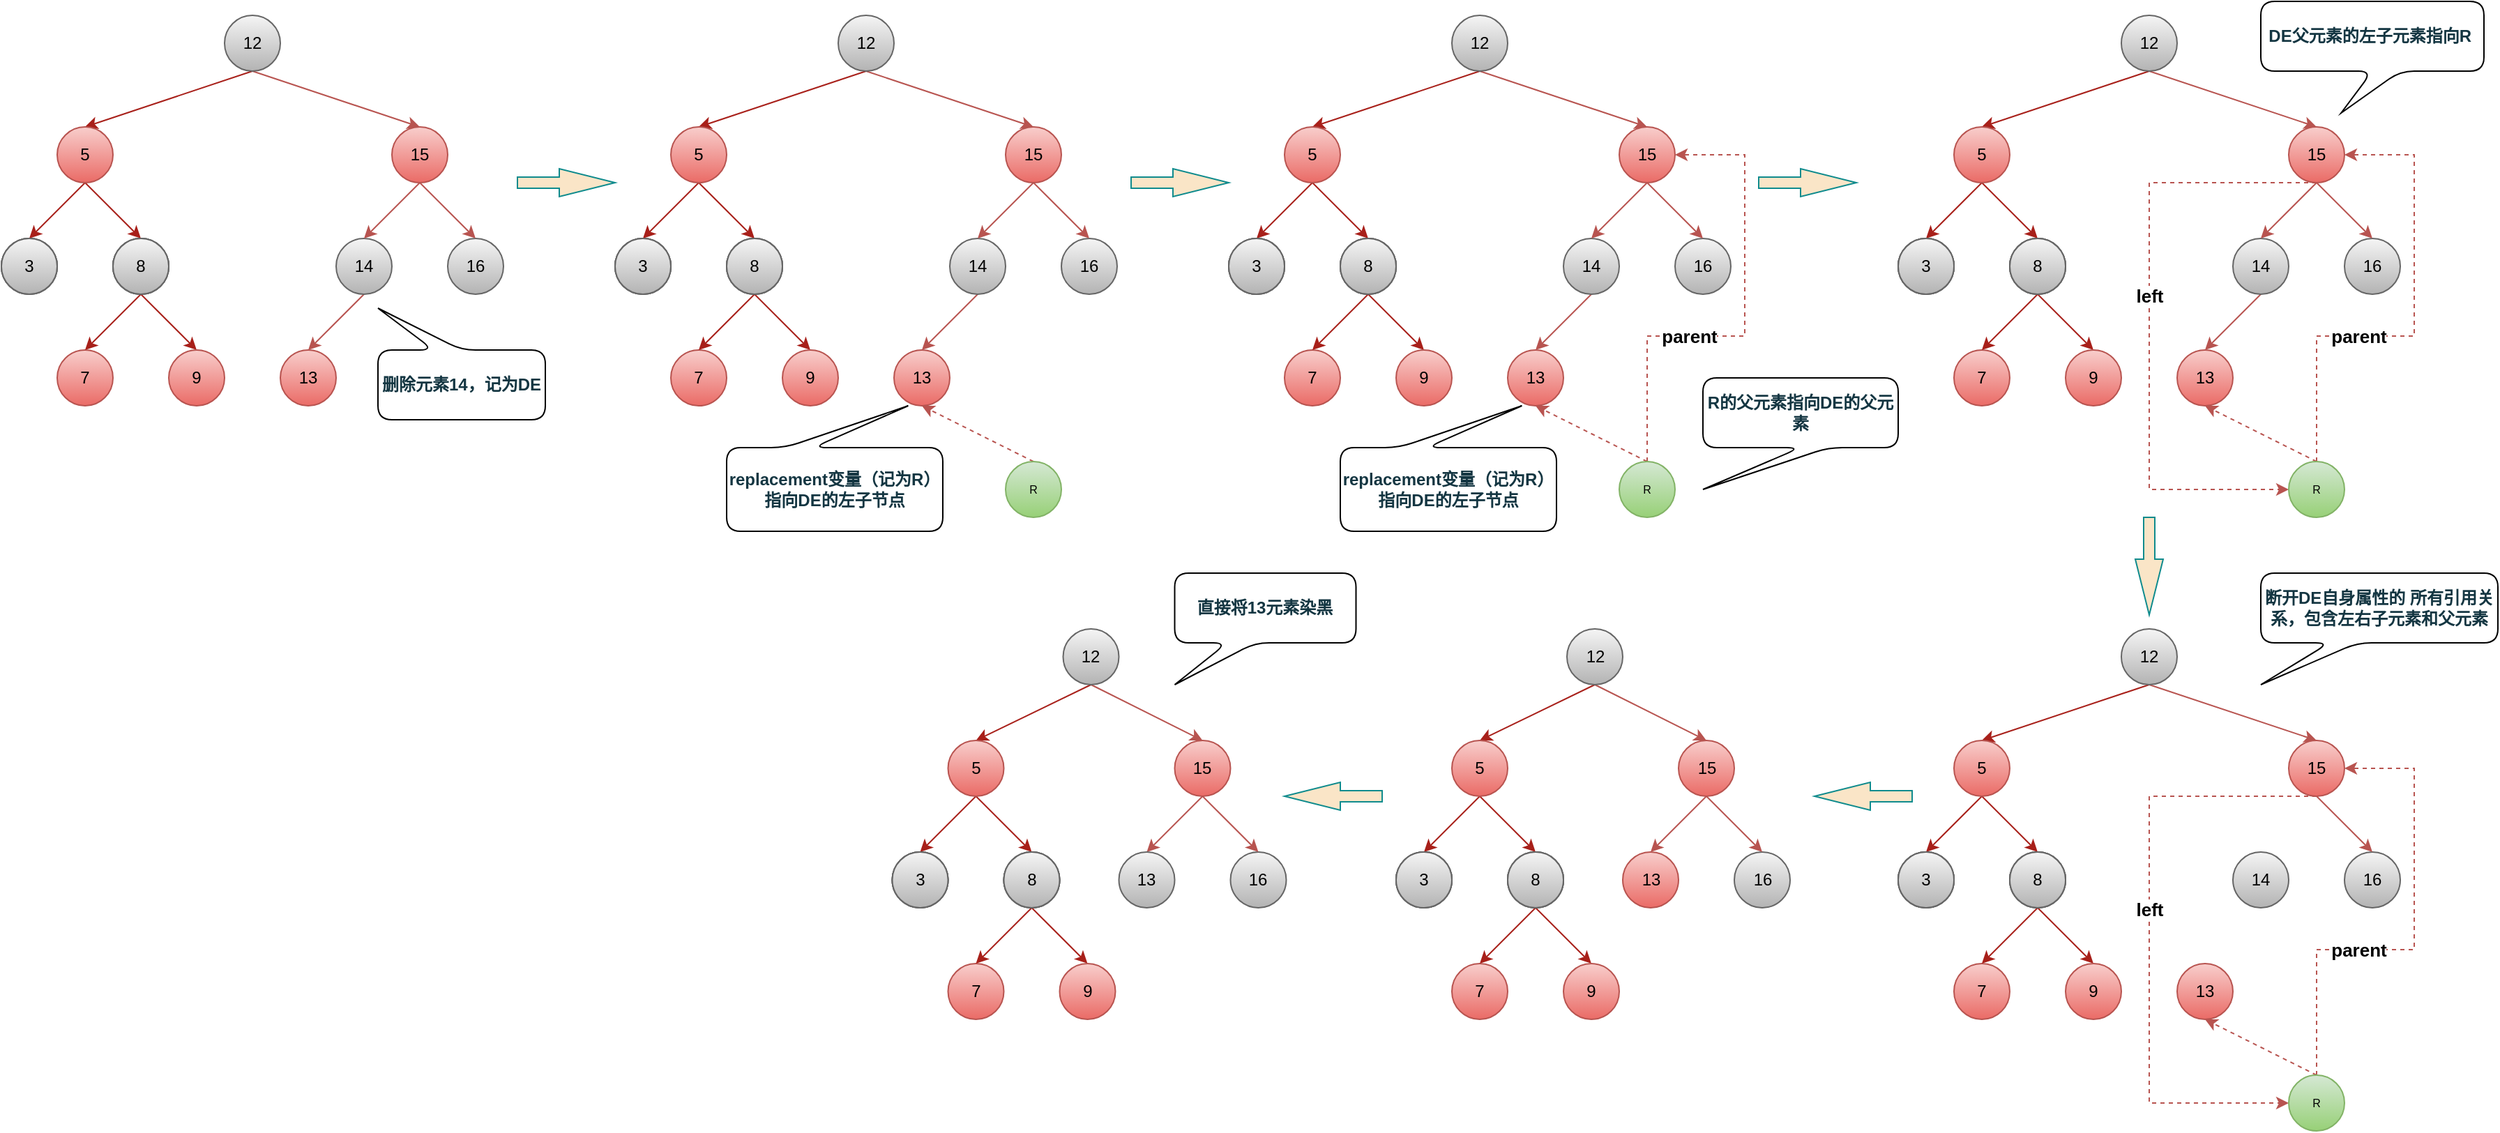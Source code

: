 <mxfile version="14.9.2" type="github">
  <diagram id="om7GCIjXOvIVFAaJFHCs" name="第 1 页">
    <mxGraphModel dx="409" dy="-937" grid="1" gridSize="10" guides="1" tooltips="1" connect="1" arrows="1" fold="1" page="0" pageScale="1" pageWidth="827" pageHeight="1169" math="0" shadow="0">
      <root>
        <mxCell id="0" />
        <mxCell id="1" parent="0" />
        <mxCell id="T1pnPK0idN3J2CBUCr8N-53" value="" style="html=1;shadow=0;dashed=0;align=center;verticalAlign=middle;shape=mxgraph.arrows2.arrow;dy=0.6;dx=40;notch=0;rounded=1;glass=0;sketch=0;fontColor=#143642;strokeColor=#0F8B8D;fillColor=#FAE5C7;" parent="1" vertex="1">
          <mxGeometry x="1450" y="1990" width="70" height="20" as="geometry" />
        </mxCell>
        <mxCell id="T1pnPK0idN3J2CBUCr8N-194" value="7" style="ellipse;whiteSpace=wrap;html=1;aspect=fixed;fillColor=#f8cecc;strokeColor=#b85450;gradientColor=#ea6b66;" parent="1" vertex="1">
          <mxGeometry x="1120" y="2120" width="40" height="40" as="geometry" />
        </mxCell>
        <mxCell id="T1pnPK0idN3J2CBUCr8N-195" value="3" style="ellipse;whiteSpace=wrap;html=1;aspect=fixed;fillColor=#f5f5f5;strokeColor=#666666;gradientColor=#b3b3b3;" parent="1" vertex="1">
          <mxGeometry x="1080" y="2040" width="40" height="40" as="geometry" />
        </mxCell>
        <mxCell id="T1pnPK0idN3J2CBUCr8N-196" value="8" style="ellipse;whiteSpace=wrap;html=1;aspect=fixed;fillColor=#f5f5f5;strokeColor=#666666;gradientColor=#b3b3b3;" parent="1" vertex="1">
          <mxGeometry x="1160" y="2040" width="40" height="40" as="geometry" />
        </mxCell>
        <mxCell id="T1pnPK0idN3J2CBUCr8N-197" style="edgeStyle=none;rounded=1;sketch=0;orthogonalLoop=1;jettySize=auto;html=1;exitX=0.5;exitY=1;exitDx=0;exitDy=0;entryX=0.5;entryY=0;entryDx=0;entryDy=0;fontColor=#143642;strokeColor=#A8201A;fillColor=#FAE5C7;" parent="1" target="T1pnPK0idN3J2CBUCr8N-195" edge="1">
          <mxGeometry x="1040" y="1880" as="geometry">
            <mxPoint x="1140" y="2000" as="sourcePoint" />
          </mxGeometry>
        </mxCell>
        <mxCell id="T1pnPK0idN3J2CBUCr8N-198" style="edgeStyle=none;rounded=1;sketch=0;orthogonalLoop=1;jettySize=auto;html=1;exitX=0.5;exitY=1;exitDx=0;exitDy=0;entryX=0.5;entryY=0;entryDx=0;entryDy=0;fontColor=#143642;strokeColor=#A8201A;fillColor=#FAE5C7;" parent="1" target="T1pnPK0idN3J2CBUCr8N-196" edge="1">
          <mxGeometry x="1040" y="1880" as="geometry">
            <mxPoint x="1140" y="2000" as="sourcePoint" />
          </mxGeometry>
        </mxCell>
        <mxCell id="T1pnPK0idN3J2CBUCr8N-199" style="rounded=1;sketch=0;orthogonalLoop=1;jettySize=auto;html=1;exitX=0.5;exitY=1;exitDx=0;exitDy=0;entryX=0.5;entryY=0;entryDx=0;entryDy=0;fontColor=#143642;strokeColor=#A8201A;fillColor=#FAE5C7;" parent="1" source="T1pnPK0idN3J2CBUCr8N-204" target="T1pnPK0idN3J2CBUCr8N-214" edge="1">
          <mxGeometry x="1200" y="1880" as="geometry">
            <mxPoint x="1380" y="1920" as="sourcePoint" />
            <mxPoint x="1180" y="1960" as="targetPoint" />
          </mxGeometry>
        </mxCell>
        <mxCell id="T1pnPK0idN3J2CBUCr8N-200" value="16" style="ellipse;whiteSpace=wrap;html=1;aspect=fixed;fillColor=#f5f5f5;strokeColor=#666666;gradientColor=#b3b3b3;" parent="1" vertex="1">
          <mxGeometry x="1400" y="2040" width="40" height="40" as="geometry" />
        </mxCell>
        <mxCell id="T1pnPK0idN3J2CBUCr8N-201" value="3" style="ellipse;whiteSpace=wrap;html=1;aspect=fixed;fillColor=#f5f5f5;strokeColor=#666666;gradientColor=#b3b3b3;" parent="1" vertex="1">
          <mxGeometry x="1080" y="2040" width="40" height="40" as="geometry" />
        </mxCell>
        <mxCell id="T1pnPK0idN3J2CBUCr8N-202" value="8" style="ellipse;whiteSpace=wrap;html=1;aspect=fixed;fillColor=#f5f5f5;strokeColor=#666666;gradientColor=#b3b3b3;" parent="1" vertex="1">
          <mxGeometry x="1160" y="2040" width="40" height="40" as="geometry" />
        </mxCell>
        <mxCell id="T1pnPK0idN3J2CBUCr8N-203" style="edgeStyle=none;rounded=0;orthogonalLoop=1;jettySize=auto;html=1;exitX=0.5;exitY=1;exitDx=0;exitDy=0;entryX=0.5;entryY=0;entryDx=0;entryDy=0;gradientColor=#ea6b66;fillColor=#f8cecc;strokeColor=#b85450;" parent="1" source="T1pnPK0idN3J2CBUCr8N-204" target="T1pnPK0idN3J2CBUCr8N-213" edge="1">
          <mxGeometry relative="1" as="geometry" />
        </mxCell>
        <mxCell id="T1pnPK0idN3J2CBUCr8N-204" value="12" style="ellipse;whiteSpace=wrap;html=1;aspect=fixed;fillColor=#f5f5f5;strokeColor=#666666;gradientColor=#b3b3b3;" parent="1" vertex="1">
          <mxGeometry x="1240" y="1880" width="40" height="40" as="geometry" />
        </mxCell>
        <mxCell id="T1pnPK0idN3J2CBUCr8N-205" value="3" style="ellipse;whiteSpace=wrap;html=1;aspect=fixed;fillColor=#f5f5f5;strokeColor=#666666;gradientColor=#b3b3b3;" parent="1" vertex="1">
          <mxGeometry x="1080" y="2040" width="40" height="40" as="geometry" />
        </mxCell>
        <mxCell id="T1pnPK0idN3J2CBUCr8N-206" style="edgeStyle=none;rounded=0;orthogonalLoop=1;jettySize=auto;html=1;exitX=0.5;exitY=1;exitDx=0;exitDy=0;entryX=0.5;entryY=0;entryDx=0;entryDy=0;strokeColor=#A8201A;" parent="1" source="T1pnPK0idN3J2CBUCr8N-208" target="T1pnPK0idN3J2CBUCr8N-194" edge="1">
          <mxGeometry relative="1" as="geometry" />
        </mxCell>
        <mxCell id="T1pnPK0idN3J2CBUCr8N-207" style="edgeStyle=none;rounded=0;orthogonalLoop=1;jettySize=auto;html=1;exitX=0.5;exitY=1;exitDx=0;exitDy=0;entryX=0.5;entryY=0;entryDx=0;entryDy=0;strokeColor=#A8201A;" parent="1" source="T1pnPK0idN3J2CBUCr8N-208" target="T1pnPK0idN3J2CBUCr8N-209" edge="1">
          <mxGeometry relative="1" as="geometry" />
        </mxCell>
        <mxCell id="T1pnPK0idN3J2CBUCr8N-208" value="8" style="ellipse;whiteSpace=wrap;html=1;aspect=fixed;fillColor=#f5f5f5;strokeColor=#666666;gradientColor=#b3b3b3;" parent="1" vertex="1">
          <mxGeometry x="1160" y="2040" width="40" height="40" as="geometry" />
        </mxCell>
        <mxCell id="T1pnPK0idN3J2CBUCr8N-209" value="9" style="ellipse;whiteSpace=wrap;html=1;aspect=fixed;fillColor=#f8cecc;strokeColor=#b85450;gradientColor=#ea6b66;" parent="1" vertex="1">
          <mxGeometry x="1200" y="2120" width="40" height="40" as="geometry" />
        </mxCell>
        <mxCell id="WfEpro9q8Xd2pJnQMilD-3" style="rounded=0;orthogonalLoop=1;jettySize=auto;html=1;exitX=0.5;exitY=1;exitDx=0;exitDy=0;entryX=0.5;entryY=0;entryDx=0;entryDy=0;gradientColor=#ea6b66;fillColor=#f8cecc;strokeColor=#b85450;" edge="1" parent="1" source="T1pnPK0idN3J2CBUCr8N-210" target="WfEpro9q8Xd2pJnQMilD-1">
          <mxGeometry relative="1" as="geometry" />
        </mxCell>
        <mxCell id="T1pnPK0idN3J2CBUCr8N-210" value="14" style="ellipse;whiteSpace=wrap;html=1;aspect=fixed;fillColor=#f5f5f5;strokeColor=#666666;gradientColor=#b3b3b3;" parent="1" vertex="1">
          <mxGeometry x="1320" y="2040" width="40" height="40" as="geometry" />
        </mxCell>
        <mxCell id="T1pnPK0idN3J2CBUCr8N-211" style="edgeStyle=none;rounded=0;orthogonalLoop=1;jettySize=auto;html=1;exitX=0.5;exitY=1;exitDx=0;exitDy=0;entryX=0.5;entryY=0;entryDx=0;entryDy=0;gradientColor=#ea6b66;fillColor=#f8cecc;strokeColor=#b85450;" parent="1" source="T1pnPK0idN3J2CBUCr8N-213" target="T1pnPK0idN3J2CBUCr8N-200" edge="1">
          <mxGeometry relative="1" as="geometry" />
        </mxCell>
        <mxCell id="T1pnPK0idN3J2CBUCr8N-212" style="rounded=0;orthogonalLoop=1;jettySize=auto;html=1;exitX=0.5;exitY=1;exitDx=0;exitDy=0;fontSize=13;entryX=0.5;entryY=0;entryDx=0;entryDy=0;gradientColor=#ea6b66;fillColor=#f8cecc;strokeColor=#b85450;" parent="1" source="T1pnPK0idN3J2CBUCr8N-213" target="T1pnPK0idN3J2CBUCr8N-210" edge="1">
          <mxGeometry relative="1" as="geometry" />
        </mxCell>
        <mxCell id="T1pnPK0idN3J2CBUCr8N-213" value="15" style="ellipse;whiteSpace=wrap;html=1;aspect=fixed;fillColor=#f8cecc;strokeColor=#b85450;gradientColor=#ea6b66;" parent="1" vertex="1">
          <mxGeometry x="1360" y="1960" width="40" height="40" as="geometry" />
        </mxCell>
        <mxCell id="T1pnPK0idN3J2CBUCr8N-214" value="5" style="ellipse;whiteSpace=wrap;html=1;aspect=fixed;fillColor=#f8cecc;strokeColor=#b85450;gradientColor=#ea6b66;" parent="1" vertex="1">
          <mxGeometry x="1120" y="1960" width="40" height="40" as="geometry" />
        </mxCell>
        <mxCell id="T1pnPK0idN3J2CBUCr8N-215" value="3" style="ellipse;whiteSpace=wrap;html=1;aspect=fixed;fillColor=#f5f5f5;strokeColor=#666666;gradientColor=#b3b3b3;" parent="1" vertex="1">
          <mxGeometry x="1080" y="2040" width="40" height="40" as="geometry" />
        </mxCell>
        <mxCell id="T1pnPK0idN3J2CBUCr8N-216" value="8" style="ellipse;whiteSpace=wrap;html=1;aspect=fixed;fillColor=#f5f5f5;strokeColor=#666666;gradientColor=#b3b3b3;" parent="1" vertex="1">
          <mxGeometry x="1160" y="2040" width="40" height="40" as="geometry" />
        </mxCell>
        <mxCell id="WfEpro9q8Xd2pJnQMilD-1" value="13" style="ellipse;whiteSpace=wrap;html=1;aspect=fixed;fillColor=#f8cecc;strokeColor=#b85450;gradientColor=#ea6b66;" vertex="1" parent="1">
          <mxGeometry x="1280" y="2120" width="40" height="40" as="geometry" />
        </mxCell>
        <mxCell id="WfEpro9q8Xd2pJnQMilD-4" value="&lt;font color=&quot;#143642&quot;&gt;&lt;b&gt;删除元素14，记为DE&lt;/b&gt;&lt;/font&gt;" style="shape=callout;whiteSpace=wrap;html=1;perimeter=calloutPerimeter;rounded=1;position2=1;direction=west;" vertex="1" parent="1">
          <mxGeometry x="1350" y="2090" width="120" height="80" as="geometry" />
        </mxCell>
        <mxCell id="WfEpro9q8Xd2pJnQMilD-5" value="" style="html=1;shadow=0;dashed=0;align=center;verticalAlign=middle;shape=mxgraph.arrows2.arrow;dy=0.6;dx=40;notch=0;rounded=1;glass=0;sketch=0;fontColor=#143642;strokeColor=#0F8B8D;fillColor=#FAE5C7;" vertex="1" parent="1">
          <mxGeometry x="1890" y="1990" width="70" height="20" as="geometry" />
        </mxCell>
        <mxCell id="WfEpro9q8Xd2pJnQMilD-6" value="7" style="ellipse;whiteSpace=wrap;html=1;aspect=fixed;fillColor=#f8cecc;strokeColor=#b85450;gradientColor=#ea6b66;" vertex="1" parent="1">
          <mxGeometry x="1560" y="2120" width="40" height="40" as="geometry" />
        </mxCell>
        <mxCell id="WfEpro9q8Xd2pJnQMilD-7" value="3" style="ellipse;whiteSpace=wrap;html=1;aspect=fixed;fillColor=#f5f5f5;strokeColor=#666666;gradientColor=#b3b3b3;" vertex="1" parent="1">
          <mxGeometry x="1520" y="2040" width="40" height="40" as="geometry" />
        </mxCell>
        <mxCell id="WfEpro9q8Xd2pJnQMilD-8" value="8" style="ellipse;whiteSpace=wrap;html=1;aspect=fixed;fillColor=#f5f5f5;strokeColor=#666666;gradientColor=#b3b3b3;" vertex="1" parent="1">
          <mxGeometry x="1600" y="2040" width="40" height="40" as="geometry" />
        </mxCell>
        <mxCell id="WfEpro9q8Xd2pJnQMilD-9" style="edgeStyle=none;rounded=1;sketch=0;orthogonalLoop=1;jettySize=auto;html=1;exitX=0.5;exitY=1;exitDx=0;exitDy=0;entryX=0.5;entryY=0;entryDx=0;entryDy=0;fontColor=#143642;strokeColor=#A8201A;fillColor=#FAE5C7;" edge="1" parent="1" target="WfEpro9q8Xd2pJnQMilD-7">
          <mxGeometry x="1480" y="1880" as="geometry">
            <mxPoint x="1580" y="2000" as="sourcePoint" />
          </mxGeometry>
        </mxCell>
        <mxCell id="WfEpro9q8Xd2pJnQMilD-10" style="edgeStyle=none;rounded=1;sketch=0;orthogonalLoop=1;jettySize=auto;html=1;exitX=0.5;exitY=1;exitDx=0;exitDy=0;entryX=0.5;entryY=0;entryDx=0;entryDy=0;fontColor=#143642;strokeColor=#A8201A;fillColor=#FAE5C7;" edge="1" parent="1" target="WfEpro9q8Xd2pJnQMilD-8">
          <mxGeometry x="1480" y="1880" as="geometry">
            <mxPoint x="1580" y="2000" as="sourcePoint" />
          </mxGeometry>
        </mxCell>
        <mxCell id="WfEpro9q8Xd2pJnQMilD-11" style="rounded=1;sketch=0;orthogonalLoop=1;jettySize=auto;html=1;exitX=0.5;exitY=1;exitDx=0;exitDy=0;entryX=0.5;entryY=0;entryDx=0;entryDy=0;fontColor=#143642;strokeColor=#A8201A;fillColor=#FAE5C7;" edge="1" parent="1" source="WfEpro9q8Xd2pJnQMilD-16" target="WfEpro9q8Xd2pJnQMilD-27">
          <mxGeometry x="1640" y="1880" as="geometry">
            <mxPoint x="1820" y="1920" as="sourcePoint" />
            <mxPoint x="1620" y="1960" as="targetPoint" />
          </mxGeometry>
        </mxCell>
        <mxCell id="WfEpro9q8Xd2pJnQMilD-12" value="16" style="ellipse;whiteSpace=wrap;html=1;aspect=fixed;fillColor=#f5f5f5;strokeColor=#666666;gradientColor=#b3b3b3;" vertex="1" parent="1">
          <mxGeometry x="1840" y="2040" width="40" height="40" as="geometry" />
        </mxCell>
        <mxCell id="WfEpro9q8Xd2pJnQMilD-13" value="3" style="ellipse;whiteSpace=wrap;html=1;aspect=fixed;fillColor=#f5f5f5;strokeColor=#666666;gradientColor=#b3b3b3;" vertex="1" parent="1">
          <mxGeometry x="1520" y="2040" width="40" height="40" as="geometry" />
        </mxCell>
        <mxCell id="WfEpro9q8Xd2pJnQMilD-14" value="8" style="ellipse;whiteSpace=wrap;html=1;aspect=fixed;fillColor=#f5f5f5;strokeColor=#666666;gradientColor=#b3b3b3;" vertex="1" parent="1">
          <mxGeometry x="1600" y="2040" width="40" height="40" as="geometry" />
        </mxCell>
        <mxCell id="WfEpro9q8Xd2pJnQMilD-15" style="edgeStyle=none;rounded=0;orthogonalLoop=1;jettySize=auto;html=1;exitX=0.5;exitY=1;exitDx=0;exitDy=0;entryX=0.5;entryY=0;entryDx=0;entryDy=0;gradientColor=#ea6b66;fillColor=#f8cecc;strokeColor=#b85450;" edge="1" parent="1" source="WfEpro9q8Xd2pJnQMilD-16" target="WfEpro9q8Xd2pJnQMilD-26">
          <mxGeometry relative="1" as="geometry" />
        </mxCell>
        <mxCell id="WfEpro9q8Xd2pJnQMilD-16" value="12" style="ellipse;whiteSpace=wrap;html=1;aspect=fixed;fillColor=#f5f5f5;strokeColor=#666666;gradientColor=#b3b3b3;" vertex="1" parent="1">
          <mxGeometry x="1680" y="1880" width="40" height="40" as="geometry" />
        </mxCell>
        <mxCell id="WfEpro9q8Xd2pJnQMilD-17" value="3" style="ellipse;whiteSpace=wrap;html=1;aspect=fixed;fillColor=#f5f5f5;strokeColor=#666666;gradientColor=#b3b3b3;" vertex="1" parent="1">
          <mxGeometry x="1520" y="2040" width="40" height="40" as="geometry" />
        </mxCell>
        <mxCell id="WfEpro9q8Xd2pJnQMilD-18" style="edgeStyle=none;rounded=0;orthogonalLoop=1;jettySize=auto;html=1;exitX=0.5;exitY=1;exitDx=0;exitDy=0;entryX=0.5;entryY=0;entryDx=0;entryDy=0;strokeColor=#A8201A;" edge="1" parent="1" source="WfEpro9q8Xd2pJnQMilD-20" target="WfEpro9q8Xd2pJnQMilD-6">
          <mxGeometry relative="1" as="geometry" />
        </mxCell>
        <mxCell id="WfEpro9q8Xd2pJnQMilD-19" style="edgeStyle=none;rounded=0;orthogonalLoop=1;jettySize=auto;html=1;exitX=0.5;exitY=1;exitDx=0;exitDy=0;entryX=0.5;entryY=0;entryDx=0;entryDy=0;strokeColor=#A8201A;" edge="1" parent="1" source="WfEpro9q8Xd2pJnQMilD-20" target="WfEpro9q8Xd2pJnQMilD-21">
          <mxGeometry relative="1" as="geometry" />
        </mxCell>
        <mxCell id="WfEpro9q8Xd2pJnQMilD-20" value="8" style="ellipse;whiteSpace=wrap;html=1;aspect=fixed;fillColor=#f5f5f5;strokeColor=#666666;gradientColor=#b3b3b3;" vertex="1" parent="1">
          <mxGeometry x="1600" y="2040" width="40" height="40" as="geometry" />
        </mxCell>
        <mxCell id="WfEpro9q8Xd2pJnQMilD-21" value="9" style="ellipse;whiteSpace=wrap;html=1;aspect=fixed;fillColor=#f8cecc;strokeColor=#b85450;gradientColor=#ea6b66;" vertex="1" parent="1">
          <mxGeometry x="1640" y="2120" width="40" height="40" as="geometry" />
        </mxCell>
        <mxCell id="WfEpro9q8Xd2pJnQMilD-22" style="rounded=0;orthogonalLoop=1;jettySize=auto;html=1;exitX=0.5;exitY=1;exitDx=0;exitDy=0;entryX=0.5;entryY=0;entryDx=0;entryDy=0;gradientColor=#ea6b66;fillColor=#f8cecc;strokeColor=#b85450;" edge="1" parent="1" source="WfEpro9q8Xd2pJnQMilD-23" target="WfEpro9q8Xd2pJnQMilD-30">
          <mxGeometry relative="1" as="geometry" />
        </mxCell>
        <mxCell id="WfEpro9q8Xd2pJnQMilD-23" value="14" style="ellipse;whiteSpace=wrap;html=1;aspect=fixed;fillColor=#f5f5f5;strokeColor=#666666;gradientColor=#b3b3b3;" vertex="1" parent="1">
          <mxGeometry x="1760" y="2040" width="40" height="40" as="geometry" />
        </mxCell>
        <mxCell id="WfEpro9q8Xd2pJnQMilD-24" style="edgeStyle=none;rounded=0;orthogonalLoop=1;jettySize=auto;html=1;exitX=0.5;exitY=1;exitDx=0;exitDy=0;entryX=0.5;entryY=0;entryDx=0;entryDy=0;gradientColor=#ea6b66;fillColor=#f8cecc;strokeColor=#b85450;" edge="1" parent="1" source="WfEpro9q8Xd2pJnQMilD-26" target="WfEpro9q8Xd2pJnQMilD-12">
          <mxGeometry relative="1" as="geometry" />
        </mxCell>
        <mxCell id="WfEpro9q8Xd2pJnQMilD-25" style="rounded=0;orthogonalLoop=1;jettySize=auto;html=1;exitX=0.5;exitY=1;exitDx=0;exitDy=0;fontSize=13;entryX=0.5;entryY=0;entryDx=0;entryDy=0;gradientColor=#ea6b66;fillColor=#f8cecc;strokeColor=#b85450;" edge="1" parent="1" source="WfEpro9q8Xd2pJnQMilD-26" target="WfEpro9q8Xd2pJnQMilD-23">
          <mxGeometry relative="1" as="geometry" />
        </mxCell>
        <mxCell id="WfEpro9q8Xd2pJnQMilD-26" value="15" style="ellipse;whiteSpace=wrap;html=1;aspect=fixed;fillColor=#f8cecc;strokeColor=#b85450;gradientColor=#ea6b66;" vertex="1" parent="1">
          <mxGeometry x="1800" y="1960" width="40" height="40" as="geometry" />
        </mxCell>
        <mxCell id="WfEpro9q8Xd2pJnQMilD-27" value="5" style="ellipse;whiteSpace=wrap;html=1;aspect=fixed;fillColor=#f8cecc;strokeColor=#b85450;gradientColor=#ea6b66;" vertex="1" parent="1">
          <mxGeometry x="1560" y="1960" width="40" height="40" as="geometry" />
        </mxCell>
        <mxCell id="WfEpro9q8Xd2pJnQMilD-28" value="3" style="ellipse;whiteSpace=wrap;html=1;aspect=fixed;fillColor=#f5f5f5;strokeColor=#666666;gradientColor=#b3b3b3;" vertex="1" parent="1">
          <mxGeometry x="1520" y="2040" width="40" height="40" as="geometry" />
        </mxCell>
        <mxCell id="WfEpro9q8Xd2pJnQMilD-29" value="8" style="ellipse;whiteSpace=wrap;html=1;aspect=fixed;fillColor=#f5f5f5;strokeColor=#666666;gradientColor=#b3b3b3;" vertex="1" parent="1">
          <mxGeometry x="1600" y="2040" width="40" height="40" as="geometry" />
        </mxCell>
        <mxCell id="WfEpro9q8Xd2pJnQMilD-30" value="13" style="ellipse;whiteSpace=wrap;html=1;aspect=fixed;fillColor=#f8cecc;strokeColor=#b85450;gradientColor=#ea6b66;" vertex="1" parent="1">
          <mxGeometry x="1720" y="2120" width="40" height="40" as="geometry" />
        </mxCell>
        <mxCell id="WfEpro9q8Xd2pJnQMilD-32" value="&lt;font color=&quot;#143642&quot;&gt;&lt;b&gt;replacement变量（记为R）指向DE的左子节点&lt;/b&gt;&lt;/font&gt;" style="shape=callout;whiteSpace=wrap;html=1;perimeter=calloutPerimeter;rounded=1;position2=0.16;direction=west;size=30;position=0.6;" vertex="1" parent="1">
          <mxGeometry x="1600" y="2160" width="155" height="90" as="geometry" />
        </mxCell>
        <mxCell id="WfEpro9q8Xd2pJnQMilD-35" style="edgeStyle=none;rounded=0;orthogonalLoop=1;jettySize=auto;html=1;exitX=0.5;exitY=0;exitDx=0;exitDy=0;entryX=0.5;entryY=1;entryDx=0;entryDy=0;gradientColor=#ea6b66;fillColor=#f8cecc;strokeColor=#b85450;dashed=1;" edge="1" parent="1" source="WfEpro9q8Xd2pJnQMilD-33" target="WfEpro9q8Xd2pJnQMilD-30">
          <mxGeometry relative="1" as="geometry" />
        </mxCell>
        <mxCell id="WfEpro9q8Xd2pJnQMilD-33" value="R" style="ellipse;whiteSpace=wrap;html=1;aspect=fixed;fillColor=#d5e8d4;strokeColor=#82b366;fontSize=8;gradientColor=#97d077;" vertex="1" parent="1">
          <mxGeometry x="1800" y="2200" width="40" height="40" as="geometry" />
        </mxCell>
        <mxCell id="WfEpro9q8Xd2pJnQMilD-36" value="" style="html=1;shadow=0;dashed=0;align=center;verticalAlign=middle;shape=mxgraph.arrows2.arrow;dy=0.6;dx=40;notch=0;rounded=1;glass=0;sketch=0;fontColor=#143642;strokeColor=#0F8B8D;fillColor=#FAE5C7;" vertex="1" parent="1">
          <mxGeometry x="2340" y="1990" width="70" height="20" as="geometry" />
        </mxCell>
        <mxCell id="WfEpro9q8Xd2pJnQMilD-37" value="7" style="ellipse;whiteSpace=wrap;html=1;aspect=fixed;fillColor=#f8cecc;strokeColor=#b85450;gradientColor=#ea6b66;" vertex="1" parent="1">
          <mxGeometry x="2000" y="2120" width="40" height="40" as="geometry" />
        </mxCell>
        <mxCell id="WfEpro9q8Xd2pJnQMilD-38" value="3" style="ellipse;whiteSpace=wrap;html=1;aspect=fixed;fillColor=#f5f5f5;strokeColor=#666666;gradientColor=#b3b3b3;" vertex="1" parent="1">
          <mxGeometry x="1960" y="2040" width="40" height="40" as="geometry" />
        </mxCell>
        <mxCell id="WfEpro9q8Xd2pJnQMilD-39" value="8" style="ellipse;whiteSpace=wrap;html=1;aspect=fixed;fillColor=#f5f5f5;strokeColor=#666666;gradientColor=#b3b3b3;" vertex="1" parent="1">
          <mxGeometry x="2040" y="2040" width="40" height="40" as="geometry" />
        </mxCell>
        <mxCell id="WfEpro9q8Xd2pJnQMilD-40" style="edgeStyle=none;rounded=1;sketch=0;orthogonalLoop=1;jettySize=auto;html=1;exitX=0.5;exitY=1;exitDx=0;exitDy=0;entryX=0.5;entryY=0;entryDx=0;entryDy=0;fontColor=#143642;strokeColor=#A8201A;fillColor=#FAE5C7;" edge="1" parent="1" target="WfEpro9q8Xd2pJnQMilD-38">
          <mxGeometry x="1920" y="1880" as="geometry">
            <mxPoint x="2020" y="2000" as="sourcePoint" />
          </mxGeometry>
        </mxCell>
        <mxCell id="WfEpro9q8Xd2pJnQMilD-41" style="edgeStyle=none;rounded=1;sketch=0;orthogonalLoop=1;jettySize=auto;html=1;exitX=0.5;exitY=1;exitDx=0;exitDy=0;entryX=0.5;entryY=0;entryDx=0;entryDy=0;fontColor=#143642;strokeColor=#A8201A;fillColor=#FAE5C7;" edge="1" parent="1" target="WfEpro9q8Xd2pJnQMilD-39">
          <mxGeometry x="1920" y="1880" as="geometry">
            <mxPoint x="2020" y="2000" as="sourcePoint" />
          </mxGeometry>
        </mxCell>
        <mxCell id="WfEpro9q8Xd2pJnQMilD-42" style="rounded=1;sketch=0;orthogonalLoop=1;jettySize=auto;html=1;exitX=0.5;exitY=1;exitDx=0;exitDy=0;entryX=0.5;entryY=0;entryDx=0;entryDy=0;fontColor=#143642;strokeColor=#A8201A;fillColor=#FAE5C7;" edge="1" parent="1" source="WfEpro9q8Xd2pJnQMilD-47" target="WfEpro9q8Xd2pJnQMilD-58">
          <mxGeometry x="2080" y="1880" as="geometry">
            <mxPoint x="2260" y="1920" as="sourcePoint" />
            <mxPoint x="2060" y="1960" as="targetPoint" />
          </mxGeometry>
        </mxCell>
        <mxCell id="WfEpro9q8Xd2pJnQMilD-43" value="16" style="ellipse;whiteSpace=wrap;html=1;aspect=fixed;fillColor=#f5f5f5;strokeColor=#666666;gradientColor=#b3b3b3;" vertex="1" parent="1">
          <mxGeometry x="2280" y="2040" width="40" height="40" as="geometry" />
        </mxCell>
        <mxCell id="WfEpro9q8Xd2pJnQMilD-44" value="3" style="ellipse;whiteSpace=wrap;html=1;aspect=fixed;fillColor=#f5f5f5;strokeColor=#666666;gradientColor=#b3b3b3;" vertex="1" parent="1">
          <mxGeometry x="1960" y="2040" width="40" height="40" as="geometry" />
        </mxCell>
        <mxCell id="WfEpro9q8Xd2pJnQMilD-45" value="8" style="ellipse;whiteSpace=wrap;html=1;aspect=fixed;fillColor=#f5f5f5;strokeColor=#666666;gradientColor=#b3b3b3;" vertex="1" parent="1">
          <mxGeometry x="2040" y="2040" width="40" height="40" as="geometry" />
        </mxCell>
        <mxCell id="WfEpro9q8Xd2pJnQMilD-46" style="edgeStyle=none;rounded=0;orthogonalLoop=1;jettySize=auto;html=1;exitX=0.5;exitY=1;exitDx=0;exitDy=0;entryX=0.5;entryY=0;entryDx=0;entryDy=0;gradientColor=#ea6b66;fillColor=#f8cecc;strokeColor=#b85450;" edge="1" parent="1" source="WfEpro9q8Xd2pJnQMilD-47" target="WfEpro9q8Xd2pJnQMilD-57">
          <mxGeometry relative="1" as="geometry" />
        </mxCell>
        <mxCell id="WfEpro9q8Xd2pJnQMilD-47" value="12" style="ellipse;whiteSpace=wrap;html=1;aspect=fixed;fillColor=#f5f5f5;strokeColor=#666666;gradientColor=#b3b3b3;" vertex="1" parent="1">
          <mxGeometry x="2120" y="1880" width="40" height="40" as="geometry" />
        </mxCell>
        <mxCell id="WfEpro9q8Xd2pJnQMilD-48" value="3" style="ellipse;whiteSpace=wrap;html=1;aspect=fixed;fillColor=#f5f5f5;strokeColor=#666666;gradientColor=#b3b3b3;" vertex="1" parent="1">
          <mxGeometry x="1960" y="2040" width="40" height="40" as="geometry" />
        </mxCell>
        <mxCell id="WfEpro9q8Xd2pJnQMilD-49" style="edgeStyle=none;rounded=0;orthogonalLoop=1;jettySize=auto;html=1;exitX=0.5;exitY=1;exitDx=0;exitDy=0;entryX=0.5;entryY=0;entryDx=0;entryDy=0;strokeColor=#A8201A;" edge="1" parent="1" source="WfEpro9q8Xd2pJnQMilD-51" target="WfEpro9q8Xd2pJnQMilD-37">
          <mxGeometry relative="1" as="geometry" />
        </mxCell>
        <mxCell id="WfEpro9q8Xd2pJnQMilD-50" style="edgeStyle=none;rounded=0;orthogonalLoop=1;jettySize=auto;html=1;exitX=0.5;exitY=1;exitDx=0;exitDy=0;entryX=0.5;entryY=0;entryDx=0;entryDy=0;strokeColor=#A8201A;" edge="1" parent="1" source="WfEpro9q8Xd2pJnQMilD-51" target="WfEpro9q8Xd2pJnQMilD-52">
          <mxGeometry relative="1" as="geometry" />
        </mxCell>
        <mxCell id="WfEpro9q8Xd2pJnQMilD-51" value="8" style="ellipse;whiteSpace=wrap;html=1;aspect=fixed;fillColor=#f5f5f5;strokeColor=#666666;gradientColor=#b3b3b3;" vertex="1" parent="1">
          <mxGeometry x="2040" y="2040" width="40" height="40" as="geometry" />
        </mxCell>
        <mxCell id="WfEpro9q8Xd2pJnQMilD-52" value="9" style="ellipse;whiteSpace=wrap;html=1;aspect=fixed;fillColor=#f8cecc;strokeColor=#b85450;gradientColor=#ea6b66;" vertex="1" parent="1">
          <mxGeometry x="2080" y="2120" width="40" height="40" as="geometry" />
        </mxCell>
        <mxCell id="WfEpro9q8Xd2pJnQMilD-53" style="rounded=0;orthogonalLoop=1;jettySize=auto;html=1;exitX=0.5;exitY=1;exitDx=0;exitDy=0;entryX=0.5;entryY=0;entryDx=0;entryDy=0;gradientColor=#ea6b66;fillColor=#f8cecc;strokeColor=#b85450;" edge="1" parent="1" source="WfEpro9q8Xd2pJnQMilD-54" target="WfEpro9q8Xd2pJnQMilD-61">
          <mxGeometry relative="1" as="geometry" />
        </mxCell>
        <mxCell id="WfEpro9q8Xd2pJnQMilD-54" value="14" style="ellipse;whiteSpace=wrap;html=1;aspect=fixed;fillColor=#f5f5f5;strokeColor=#666666;gradientColor=#b3b3b3;" vertex="1" parent="1">
          <mxGeometry x="2200" y="2040" width="40" height="40" as="geometry" />
        </mxCell>
        <mxCell id="WfEpro9q8Xd2pJnQMilD-55" style="edgeStyle=none;rounded=0;orthogonalLoop=1;jettySize=auto;html=1;exitX=0.5;exitY=1;exitDx=0;exitDy=0;entryX=0.5;entryY=0;entryDx=0;entryDy=0;gradientColor=#ea6b66;fillColor=#f8cecc;strokeColor=#b85450;" edge="1" parent="1" source="WfEpro9q8Xd2pJnQMilD-57" target="WfEpro9q8Xd2pJnQMilD-43">
          <mxGeometry relative="1" as="geometry" />
        </mxCell>
        <mxCell id="WfEpro9q8Xd2pJnQMilD-56" style="rounded=0;orthogonalLoop=1;jettySize=auto;html=1;exitX=0.5;exitY=1;exitDx=0;exitDy=0;fontSize=13;entryX=0.5;entryY=0;entryDx=0;entryDy=0;gradientColor=#ea6b66;fillColor=#f8cecc;strokeColor=#b85450;" edge="1" parent="1" source="WfEpro9q8Xd2pJnQMilD-57" target="WfEpro9q8Xd2pJnQMilD-54">
          <mxGeometry relative="1" as="geometry" />
        </mxCell>
        <mxCell id="WfEpro9q8Xd2pJnQMilD-57" value="15" style="ellipse;whiteSpace=wrap;html=1;aspect=fixed;fillColor=#f8cecc;strokeColor=#b85450;gradientColor=#ea6b66;" vertex="1" parent="1">
          <mxGeometry x="2240" y="1960" width="40" height="40" as="geometry" />
        </mxCell>
        <mxCell id="WfEpro9q8Xd2pJnQMilD-58" value="5" style="ellipse;whiteSpace=wrap;html=1;aspect=fixed;fillColor=#f8cecc;strokeColor=#b85450;gradientColor=#ea6b66;" vertex="1" parent="1">
          <mxGeometry x="2000" y="1960" width="40" height="40" as="geometry" />
        </mxCell>
        <mxCell id="WfEpro9q8Xd2pJnQMilD-59" value="3" style="ellipse;whiteSpace=wrap;html=1;aspect=fixed;fillColor=#f5f5f5;strokeColor=#666666;gradientColor=#b3b3b3;" vertex="1" parent="1">
          <mxGeometry x="1960" y="2040" width="40" height="40" as="geometry" />
        </mxCell>
        <mxCell id="WfEpro9q8Xd2pJnQMilD-60" value="8" style="ellipse;whiteSpace=wrap;html=1;aspect=fixed;fillColor=#f5f5f5;strokeColor=#666666;gradientColor=#b3b3b3;" vertex="1" parent="1">
          <mxGeometry x="2040" y="2040" width="40" height="40" as="geometry" />
        </mxCell>
        <mxCell id="WfEpro9q8Xd2pJnQMilD-61" value="13" style="ellipse;whiteSpace=wrap;html=1;aspect=fixed;fillColor=#f8cecc;strokeColor=#b85450;gradientColor=#ea6b66;" vertex="1" parent="1">
          <mxGeometry x="2160" y="2120" width="40" height="40" as="geometry" />
        </mxCell>
        <mxCell id="WfEpro9q8Xd2pJnQMilD-62" value="&lt;font color=&quot;#143642&quot;&gt;&lt;b&gt;replacement变量（记为R）指向DE的左子节点&lt;/b&gt;&lt;/font&gt;" style="shape=callout;whiteSpace=wrap;html=1;perimeter=calloutPerimeter;rounded=1;position2=0.16;direction=west;size=30;position=0.6;" vertex="1" parent="1">
          <mxGeometry x="2040" y="2160" width="155" height="90" as="geometry" />
        </mxCell>
        <mxCell id="WfEpro9q8Xd2pJnQMilD-63" style="edgeStyle=none;rounded=0;orthogonalLoop=1;jettySize=auto;html=1;exitX=0.5;exitY=0;exitDx=0;exitDy=0;entryX=0.5;entryY=1;entryDx=0;entryDy=0;gradientColor=#ea6b66;fillColor=#f8cecc;strokeColor=#b85450;dashed=1;" edge="1" parent="1" source="WfEpro9q8Xd2pJnQMilD-64" target="WfEpro9q8Xd2pJnQMilD-61">
          <mxGeometry relative="1" as="geometry" />
        </mxCell>
        <mxCell id="WfEpro9q8Xd2pJnQMilD-65" style="edgeStyle=orthogonalEdgeStyle;rounded=0;orthogonalLoop=1;jettySize=auto;html=1;exitX=0.5;exitY=0;exitDx=0;exitDy=0;entryX=1;entryY=0.5;entryDx=0;entryDy=0;dashed=1;gradientColor=#ea6b66;fillColor=#f8cecc;strokeColor=#b85450;" edge="1" parent="1" source="WfEpro9q8Xd2pJnQMilD-64" target="WfEpro9q8Xd2pJnQMilD-57">
          <mxGeometry relative="1" as="geometry">
            <Array as="points">
              <mxPoint x="2260" y="2110" />
              <mxPoint x="2330" y="2110" />
              <mxPoint x="2330" y="1980" />
            </Array>
          </mxGeometry>
        </mxCell>
        <mxCell id="WfEpro9q8Xd2pJnQMilD-66" value="&lt;font style=&quot;font-size: 13px&quot;&gt;parent&lt;/font&gt;" style="edgeLabel;html=1;align=center;verticalAlign=middle;resizable=0;points=[];fontStyle=1" vertex="1" connectable="0" parent="WfEpro9q8Xd2pJnQMilD-65">
          <mxGeometry x="-0.132" y="4" relative="1" as="geometry">
            <mxPoint x="-28" y="4" as="offset" />
          </mxGeometry>
        </mxCell>
        <mxCell id="WfEpro9q8Xd2pJnQMilD-64" value="R" style="ellipse;whiteSpace=wrap;html=1;aspect=fixed;fillColor=#d5e8d4;strokeColor=#82b366;fontSize=8;gradientColor=#97d077;" vertex="1" parent="1">
          <mxGeometry x="2240" y="2200" width="40" height="40" as="geometry" />
        </mxCell>
        <mxCell id="WfEpro9q8Xd2pJnQMilD-68" value="&lt;font color=&quot;#143642&quot;&gt;&lt;b&gt;R的父元素指向DE的父元素&lt;/b&gt;&lt;/font&gt;" style="shape=callout;whiteSpace=wrap;html=1;perimeter=calloutPerimeter;rounded=1;position2=0;direction=east;" vertex="1" parent="1">
          <mxGeometry x="2300" y="2140" width="140" height="80" as="geometry" />
        </mxCell>
        <mxCell id="WfEpro9q8Xd2pJnQMilD-70" value="7" style="ellipse;whiteSpace=wrap;html=1;aspect=fixed;fillColor=#f8cecc;strokeColor=#b85450;gradientColor=#ea6b66;" vertex="1" parent="1">
          <mxGeometry x="2480" y="2120" width="40" height="40" as="geometry" />
        </mxCell>
        <mxCell id="WfEpro9q8Xd2pJnQMilD-71" value="3" style="ellipse;whiteSpace=wrap;html=1;aspect=fixed;fillColor=#f5f5f5;strokeColor=#666666;gradientColor=#b3b3b3;" vertex="1" parent="1">
          <mxGeometry x="2440" y="2040" width="40" height="40" as="geometry" />
        </mxCell>
        <mxCell id="WfEpro9q8Xd2pJnQMilD-72" value="8" style="ellipse;whiteSpace=wrap;html=1;aspect=fixed;fillColor=#f5f5f5;strokeColor=#666666;gradientColor=#b3b3b3;" vertex="1" parent="1">
          <mxGeometry x="2520" y="2040" width="40" height="40" as="geometry" />
        </mxCell>
        <mxCell id="WfEpro9q8Xd2pJnQMilD-73" style="edgeStyle=none;rounded=1;sketch=0;orthogonalLoop=1;jettySize=auto;html=1;exitX=0.5;exitY=1;exitDx=0;exitDy=0;entryX=0.5;entryY=0;entryDx=0;entryDy=0;fontColor=#143642;strokeColor=#A8201A;fillColor=#FAE5C7;" edge="1" parent="1" target="WfEpro9q8Xd2pJnQMilD-71">
          <mxGeometry x="2400" y="1880" as="geometry">
            <mxPoint x="2500" y="2000" as="sourcePoint" />
          </mxGeometry>
        </mxCell>
        <mxCell id="WfEpro9q8Xd2pJnQMilD-74" style="edgeStyle=none;rounded=1;sketch=0;orthogonalLoop=1;jettySize=auto;html=1;exitX=0.5;exitY=1;exitDx=0;exitDy=0;entryX=0.5;entryY=0;entryDx=0;entryDy=0;fontColor=#143642;strokeColor=#A8201A;fillColor=#FAE5C7;" edge="1" parent="1" target="WfEpro9q8Xd2pJnQMilD-72">
          <mxGeometry x="2400" y="1880" as="geometry">
            <mxPoint x="2500" y="2000" as="sourcePoint" />
          </mxGeometry>
        </mxCell>
        <mxCell id="WfEpro9q8Xd2pJnQMilD-75" style="rounded=1;sketch=0;orthogonalLoop=1;jettySize=auto;html=1;exitX=0.5;exitY=1;exitDx=0;exitDy=0;entryX=0.5;entryY=0;entryDx=0;entryDy=0;fontColor=#143642;strokeColor=#A8201A;fillColor=#FAE5C7;" edge="1" parent="1" source="WfEpro9q8Xd2pJnQMilD-80" target="WfEpro9q8Xd2pJnQMilD-91">
          <mxGeometry x="2560" y="1880" as="geometry">
            <mxPoint x="2740" y="1920" as="sourcePoint" />
            <mxPoint x="2540" y="1960" as="targetPoint" />
          </mxGeometry>
        </mxCell>
        <mxCell id="WfEpro9q8Xd2pJnQMilD-76" value="16" style="ellipse;whiteSpace=wrap;html=1;aspect=fixed;fillColor=#f5f5f5;strokeColor=#666666;gradientColor=#b3b3b3;" vertex="1" parent="1">
          <mxGeometry x="2760" y="2040" width="40" height="40" as="geometry" />
        </mxCell>
        <mxCell id="WfEpro9q8Xd2pJnQMilD-77" value="3" style="ellipse;whiteSpace=wrap;html=1;aspect=fixed;fillColor=#f5f5f5;strokeColor=#666666;gradientColor=#b3b3b3;" vertex="1" parent="1">
          <mxGeometry x="2440" y="2040" width="40" height="40" as="geometry" />
        </mxCell>
        <mxCell id="WfEpro9q8Xd2pJnQMilD-78" value="8" style="ellipse;whiteSpace=wrap;html=1;aspect=fixed;fillColor=#f5f5f5;strokeColor=#666666;gradientColor=#b3b3b3;" vertex="1" parent="1">
          <mxGeometry x="2520" y="2040" width="40" height="40" as="geometry" />
        </mxCell>
        <mxCell id="WfEpro9q8Xd2pJnQMilD-79" style="edgeStyle=none;rounded=0;orthogonalLoop=1;jettySize=auto;html=1;exitX=0.5;exitY=1;exitDx=0;exitDy=0;entryX=0.5;entryY=0;entryDx=0;entryDy=0;gradientColor=#ea6b66;fillColor=#f8cecc;strokeColor=#b85450;" edge="1" parent="1" source="WfEpro9q8Xd2pJnQMilD-80" target="WfEpro9q8Xd2pJnQMilD-90">
          <mxGeometry relative="1" as="geometry" />
        </mxCell>
        <mxCell id="WfEpro9q8Xd2pJnQMilD-80" value="12" style="ellipse;whiteSpace=wrap;html=1;aspect=fixed;fillColor=#f5f5f5;strokeColor=#666666;gradientColor=#b3b3b3;" vertex="1" parent="1">
          <mxGeometry x="2600" y="1880" width="40" height="40" as="geometry" />
        </mxCell>
        <mxCell id="WfEpro9q8Xd2pJnQMilD-81" value="3" style="ellipse;whiteSpace=wrap;html=1;aspect=fixed;fillColor=#f5f5f5;strokeColor=#666666;gradientColor=#b3b3b3;" vertex="1" parent="1">
          <mxGeometry x="2440" y="2040" width="40" height="40" as="geometry" />
        </mxCell>
        <mxCell id="WfEpro9q8Xd2pJnQMilD-82" style="edgeStyle=none;rounded=0;orthogonalLoop=1;jettySize=auto;html=1;exitX=0.5;exitY=1;exitDx=0;exitDy=0;entryX=0.5;entryY=0;entryDx=0;entryDy=0;strokeColor=#A8201A;" edge="1" parent="1" source="WfEpro9q8Xd2pJnQMilD-84" target="WfEpro9q8Xd2pJnQMilD-70">
          <mxGeometry relative="1" as="geometry" />
        </mxCell>
        <mxCell id="WfEpro9q8Xd2pJnQMilD-83" style="edgeStyle=none;rounded=0;orthogonalLoop=1;jettySize=auto;html=1;exitX=0.5;exitY=1;exitDx=0;exitDy=0;entryX=0.5;entryY=0;entryDx=0;entryDy=0;strokeColor=#A8201A;" edge="1" parent="1" source="WfEpro9q8Xd2pJnQMilD-84" target="WfEpro9q8Xd2pJnQMilD-85">
          <mxGeometry relative="1" as="geometry" />
        </mxCell>
        <mxCell id="WfEpro9q8Xd2pJnQMilD-84" value="8" style="ellipse;whiteSpace=wrap;html=1;aspect=fixed;fillColor=#f5f5f5;strokeColor=#666666;gradientColor=#b3b3b3;" vertex="1" parent="1">
          <mxGeometry x="2520" y="2040" width="40" height="40" as="geometry" />
        </mxCell>
        <mxCell id="WfEpro9q8Xd2pJnQMilD-85" value="9" style="ellipse;whiteSpace=wrap;html=1;aspect=fixed;fillColor=#f8cecc;strokeColor=#b85450;gradientColor=#ea6b66;" vertex="1" parent="1">
          <mxGeometry x="2560" y="2120" width="40" height="40" as="geometry" />
        </mxCell>
        <mxCell id="WfEpro9q8Xd2pJnQMilD-86" style="rounded=0;orthogonalLoop=1;jettySize=auto;html=1;exitX=0.5;exitY=1;exitDx=0;exitDy=0;entryX=0.5;entryY=0;entryDx=0;entryDy=0;gradientColor=#ea6b66;fillColor=#f8cecc;strokeColor=#b85450;" edge="1" parent="1" source="WfEpro9q8Xd2pJnQMilD-87" target="WfEpro9q8Xd2pJnQMilD-94">
          <mxGeometry relative="1" as="geometry" />
        </mxCell>
        <mxCell id="WfEpro9q8Xd2pJnQMilD-87" value="14" style="ellipse;whiteSpace=wrap;html=1;aspect=fixed;fillColor=#f5f5f5;strokeColor=#666666;gradientColor=#b3b3b3;" vertex="1" parent="1">
          <mxGeometry x="2680" y="2040" width="40" height="40" as="geometry" />
        </mxCell>
        <mxCell id="WfEpro9q8Xd2pJnQMilD-88" style="edgeStyle=none;rounded=0;orthogonalLoop=1;jettySize=auto;html=1;exitX=0.5;exitY=1;exitDx=0;exitDy=0;entryX=0.5;entryY=0;entryDx=0;entryDy=0;gradientColor=#ea6b66;fillColor=#f8cecc;strokeColor=#b85450;" edge="1" parent="1" source="WfEpro9q8Xd2pJnQMilD-90" target="WfEpro9q8Xd2pJnQMilD-76">
          <mxGeometry relative="1" as="geometry" />
        </mxCell>
        <mxCell id="WfEpro9q8Xd2pJnQMilD-89" style="rounded=0;orthogonalLoop=1;jettySize=auto;html=1;exitX=0.5;exitY=1;exitDx=0;exitDy=0;fontSize=13;entryX=0.5;entryY=0;entryDx=0;entryDy=0;gradientColor=#ea6b66;fillColor=#f8cecc;strokeColor=#b85450;" edge="1" parent="1" source="WfEpro9q8Xd2pJnQMilD-90" target="WfEpro9q8Xd2pJnQMilD-87">
          <mxGeometry relative="1" as="geometry" />
        </mxCell>
        <mxCell id="WfEpro9q8Xd2pJnQMilD-102" style="edgeStyle=orthogonalEdgeStyle;rounded=0;orthogonalLoop=1;jettySize=auto;html=1;exitX=0.5;exitY=1;exitDx=0;exitDy=0;entryX=0;entryY=0.5;entryDx=0;entryDy=0;dashed=1;gradientColor=#ea6b66;fillColor=#f8cecc;strokeColor=#b85450;" edge="1" parent="1" source="WfEpro9q8Xd2pJnQMilD-90" target="WfEpro9q8Xd2pJnQMilD-99">
          <mxGeometry relative="1" as="geometry">
            <Array as="points">
              <mxPoint x="2620" y="2000" />
              <mxPoint x="2620" y="2220" />
            </Array>
          </mxGeometry>
        </mxCell>
        <mxCell id="WfEpro9q8Xd2pJnQMilD-103" value="&lt;font style=&quot;font-size: 13px&quot;&gt;&lt;b&gt;left&lt;/b&gt;&lt;/font&gt;" style="edgeLabel;html=1;align=center;verticalAlign=middle;resizable=0;points=[];" vertex="1" connectable="0" parent="WfEpro9q8Xd2pJnQMilD-102">
          <mxGeometry x="-0.086" relative="1" as="geometry">
            <mxPoint as="offset" />
          </mxGeometry>
        </mxCell>
        <mxCell id="WfEpro9q8Xd2pJnQMilD-90" value="15" style="ellipse;whiteSpace=wrap;html=1;aspect=fixed;fillColor=#f8cecc;strokeColor=#b85450;gradientColor=#ea6b66;" vertex="1" parent="1">
          <mxGeometry x="2720" y="1960" width="40" height="40" as="geometry" />
        </mxCell>
        <mxCell id="WfEpro9q8Xd2pJnQMilD-91" value="5" style="ellipse;whiteSpace=wrap;html=1;aspect=fixed;fillColor=#f8cecc;strokeColor=#b85450;gradientColor=#ea6b66;" vertex="1" parent="1">
          <mxGeometry x="2480" y="1960" width="40" height="40" as="geometry" />
        </mxCell>
        <mxCell id="WfEpro9q8Xd2pJnQMilD-92" value="3" style="ellipse;whiteSpace=wrap;html=1;aspect=fixed;fillColor=#f5f5f5;strokeColor=#666666;gradientColor=#b3b3b3;" vertex="1" parent="1">
          <mxGeometry x="2440" y="2040" width="40" height="40" as="geometry" />
        </mxCell>
        <mxCell id="WfEpro9q8Xd2pJnQMilD-93" value="8" style="ellipse;whiteSpace=wrap;html=1;aspect=fixed;fillColor=#f5f5f5;strokeColor=#666666;gradientColor=#b3b3b3;" vertex="1" parent="1">
          <mxGeometry x="2520" y="2040" width="40" height="40" as="geometry" />
        </mxCell>
        <mxCell id="WfEpro9q8Xd2pJnQMilD-94" value="13" style="ellipse;whiteSpace=wrap;html=1;aspect=fixed;fillColor=#f8cecc;strokeColor=#b85450;gradientColor=#ea6b66;" vertex="1" parent="1">
          <mxGeometry x="2640" y="2120" width="40" height="40" as="geometry" />
        </mxCell>
        <mxCell id="WfEpro9q8Xd2pJnQMilD-96" style="edgeStyle=none;rounded=0;orthogonalLoop=1;jettySize=auto;html=1;exitX=0.5;exitY=0;exitDx=0;exitDy=0;entryX=0.5;entryY=1;entryDx=0;entryDy=0;gradientColor=#ea6b66;fillColor=#f8cecc;strokeColor=#b85450;dashed=1;" edge="1" parent="1" source="WfEpro9q8Xd2pJnQMilD-99" target="WfEpro9q8Xd2pJnQMilD-94">
          <mxGeometry relative="1" as="geometry" />
        </mxCell>
        <mxCell id="WfEpro9q8Xd2pJnQMilD-97" style="edgeStyle=orthogonalEdgeStyle;rounded=0;orthogonalLoop=1;jettySize=auto;html=1;exitX=0.5;exitY=0;exitDx=0;exitDy=0;entryX=1;entryY=0.5;entryDx=0;entryDy=0;dashed=1;gradientColor=#ea6b66;fillColor=#f8cecc;strokeColor=#b85450;" edge="1" parent="1" source="WfEpro9q8Xd2pJnQMilD-99" target="WfEpro9q8Xd2pJnQMilD-90">
          <mxGeometry relative="1" as="geometry">
            <Array as="points">
              <mxPoint x="2740" y="2110" />
              <mxPoint x="2810" y="2110" />
              <mxPoint x="2810" y="1980" />
            </Array>
          </mxGeometry>
        </mxCell>
        <mxCell id="WfEpro9q8Xd2pJnQMilD-98" value="&lt;font style=&quot;font-size: 13px&quot;&gt;parent&lt;/font&gt;" style="edgeLabel;html=1;align=center;verticalAlign=middle;resizable=0;points=[];fontStyle=1" vertex="1" connectable="0" parent="WfEpro9q8Xd2pJnQMilD-97">
          <mxGeometry x="-0.132" y="4" relative="1" as="geometry">
            <mxPoint x="-28" y="4" as="offset" />
          </mxGeometry>
        </mxCell>
        <mxCell id="WfEpro9q8Xd2pJnQMilD-99" value="R" style="ellipse;whiteSpace=wrap;html=1;aspect=fixed;fillColor=#d5e8d4;strokeColor=#82b366;fontSize=8;gradientColor=#97d077;" vertex="1" parent="1">
          <mxGeometry x="2720" y="2200" width="40" height="40" as="geometry" />
        </mxCell>
        <mxCell id="WfEpro9q8Xd2pJnQMilD-101" value="&lt;font color=&quot;#143642&quot;&gt;&lt;b&gt;DE父元素的左子元素指向R&amp;nbsp;&lt;/b&gt;&lt;/font&gt;" style="shape=callout;whiteSpace=wrap;html=1;perimeter=calloutPerimeter;rounded=1;position2=0.36;direction=east;" vertex="1" parent="1">
          <mxGeometry x="2700" y="1870" width="160" height="80" as="geometry" />
        </mxCell>
        <mxCell id="WfEpro9q8Xd2pJnQMilD-104" value="7" style="ellipse;whiteSpace=wrap;html=1;aspect=fixed;fillColor=#f8cecc;strokeColor=#b85450;gradientColor=#ea6b66;" vertex="1" parent="1">
          <mxGeometry x="2480" y="2560" width="40" height="40" as="geometry" />
        </mxCell>
        <mxCell id="WfEpro9q8Xd2pJnQMilD-105" value="3" style="ellipse;whiteSpace=wrap;html=1;aspect=fixed;fillColor=#f5f5f5;strokeColor=#666666;gradientColor=#b3b3b3;" vertex="1" parent="1">
          <mxGeometry x="2440" y="2480" width="40" height="40" as="geometry" />
        </mxCell>
        <mxCell id="WfEpro9q8Xd2pJnQMilD-106" value="8" style="ellipse;whiteSpace=wrap;html=1;aspect=fixed;fillColor=#f5f5f5;strokeColor=#666666;gradientColor=#b3b3b3;" vertex="1" parent="1">
          <mxGeometry x="2520" y="2480" width="40" height="40" as="geometry" />
        </mxCell>
        <mxCell id="WfEpro9q8Xd2pJnQMilD-107" style="edgeStyle=none;rounded=1;sketch=0;orthogonalLoop=1;jettySize=auto;html=1;exitX=0.5;exitY=1;exitDx=0;exitDy=0;entryX=0.5;entryY=0;entryDx=0;entryDy=0;fontColor=#143642;strokeColor=#A8201A;fillColor=#FAE5C7;" edge="1" parent="1" target="WfEpro9q8Xd2pJnQMilD-105">
          <mxGeometry x="2400" y="2320" as="geometry">
            <mxPoint x="2500" y="2440" as="sourcePoint" />
          </mxGeometry>
        </mxCell>
        <mxCell id="WfEpro9q8Xd2pJnQMilD-108" style="edgeStyle=none;rounded=1;sketch=0;orthogonalLoop=1;jettySize=auto;html=1;exitX=0.5;exitY=1;exitDx=0;exitDy=0;entryX=0.5;entryY=0;entryDx=0;entryDy=0;fontColor=#143642;strokeColor=#A8201A;fillColor=#FAE5C7;" edge="1" parent="1" target="WfEpro9q8Xd2pJnQMilD-106">
          <mxGeometry x="2400" y="2320" as="geometry">
            <mxPoint x="2500" y="2440" as="sourcePoint" />
          </mxGeometry>
        </mxCell>
        <mxCell id="WfEpro9q8Xd2pJnQMilD-109" style="rounded=1;sketch=0;orthogonalLoop=1;jettySize=auto;html=1;exitX=0.5;exitY=1;exitDx=0;exitDy=0;entryX=0.5;entryY=0;entryDx=0;entryDy=0;fontColor=#143642;strokeColor=#A8201A;fillColor=#FAE5C7;" edge="1" parent="1" source="WfEpro9q8Xd2pJnQMilD-114" target="WfEpro9q8Xd2pJnQMilD-127">
          <mxGeometry x="2560" y="2320" as="geometry">
            <mxPoint x="2740" y="2360" as="sourcePoint" />
            <mxPoint x="2540" y="2400" as="targetPoint" />
          </mxGeometry>
        </mxCell>
        <mxCell id="WfEpro9q8Xd2pJnQMilD-110" value="16" style="ellipse;whiteSpace=wrap;html=1;aspect=fixed;fillColor=#f5f5f5;strokeColor=#666666;gradientColor=#b3b3b3;" vertex="1" parent="1">
          <mxGeometry x="2760" y="2480" width="40" height="40" as="geometry" />
        </mxCell>
        <mxCell id="WfEpro9q8Xd2pJnQMilD-111" value="3" style="ellipse;whiteSpace=wrap;html=1;aspect=fixed;fillColor=#f5f5f5;strokeColor=#666666;gradientColor=#b3b3b3;" vertex="1" parent="1">
          <mxGeometry x="2440" y="2480" width="40" height="40" as="geometry" />
        </mxCell>
        <mxCell id="WfEpro9q8Xd2pJnQMilD-112" value="8" style="ellipse;whiteSpace=wrap;html=1;aspect=fixed;fillColor=#f5f5f5;strokeColor=#666666;gradientColor=#b3b3b3;" vertex="1" parent="1">
          <mxGeometry x="2520" y="2480" width="40" height="40" as="geometry" />
        </mxCell>
        <mxCell id="WfEpro9q8Xd2pJnQMilD-113" style="edgeStyle=none;rounded=0;orthogonalLoop=1;jettySize=auto;html=1;exitX=0.5;exitY=1;exitDx=0;exitDy=0;entryX=0.5;entryY=0;entryDx=0;entryDy=0;gradientColor=#ea6b66;fillColor=#f8cecc;strokeColor=#b85450;" edge="1" parent="1" source="WfEpro9q8Xd2pJnQMilD-114" target="WfEpro9q8Xd2pJnQMilD-126">
          <mxGeometry relative="1" as="geometry" />
        </mxCell>
        <mxCell id="WfEpro9q8Xd2pJnQMilD-114" value="12" style="ellipse;whiteSpace=wrap;html=1;aspect=fixed;fillColor=#f5f5f5;strokeColor=#666666;gradientColor=#b3b3b3;" vertex="1" parent="1">
          <mxGeometry x="2600" y="2320" width="40" height="40" as="geometry" />
        </mxCell>
        <mxCell id="WfEpro9q8Xd2pJnQMilD-115" value="3" style="ellipse;whiteSpace=wrap;html=1;aspect=fixed;fillColor=#f5f5f5;strokeColor=#666666;gradientColor=#b3b3b3;" vertex="1" parent="1">
          <mxGeometry x="2440" y="2480" width="40" height="40" as="geometry" />
        </mxCell>
        <mxCell id="WfEpro9q8Xd2pJnQMilD-116" style="edgeStyle=none;rounded=0;orthogonalLoop=1;jettySize=auto;html=1;exitX=0.5;exitY=1;exitDx=0;exitDy=0;entryX=0.5;entryY=0;entryDx=0;entryDy=0;strokeColor=#A8201A;" edge="1" parent="1" source="WfEpro9q8Xd2pJnQMilD-118" target="WfEpro9q8Xd2pJnQMilD-104">
          <mxGeometry relative="1" as="geometry" />
        </mxCell>
        <mxCell id="WfEpro9q8Xd2pJnQMilD-117" style="edgeStyle=none;rounded=0;orthogonalLoop=1;jettySize=auto;html=1;exitX=0.5;exitY=1;exitDx=0;exitDy=0;entryX=0.5;entryY=0;entryDx=0;entryDy=0;strokeColor=#A8201A;" edge="1" parent="1" source="WfEpro9q8Xd2pJnQMilD-118" target="WfEpro9q8Xd2pJnQMilD-119">
          <mxGeometry relative="1" as="geometry" />
        </mxCell>
        <mxCell id="WfEpro9q8Xd2pJnQMilD-118" value="8" style="ellipse;whiteSpace=wrap;html=1;aspect=fixed;fillColor=#f5f5f5;strokeColor=#666666;gradientColor=#b3b3b3;" vertex="1" parent="1">
          <mxGeometry x="2520" y="2480" width="40" height="40" as="geometry" />
        </mxCell>
        <mxCell id="WfEpro9q8Xd2pJnQMilD-119" value="9" style="ellipse;whiteSpace=wrap;html=1;aspect=fixed;fillColor=#f8cecc;strokeColor=#b85450;gradientColor=#ea6b66;" vertex="1" parent="1">
          <mxGeometry x="2560" y="2560" width="40" height="40" as="geometry" />
        </mxCell>
        <mxCell id="WfEpro9q8Xd2pJnQMilD-121" value="14" style="ellipse;whiteSpace=wrap;html=1;aspect=fixed;fillColor=#f5f5f5;strokeColor=#666666;gradientColor=#b3b3b3;" vertex="1" parent="1">
          <mxGeometry x="2680" y="2480" width="40" height="40" as="geometry" />
        </mxCell>
        <mxCell id="WfEpro9q8Xd2pJnQMilD-122" style="edgeStyle=none;rounded=0;orthogonalLoop=1;jettySize=auto;html=1;exitX=0.5;exitY=1;exitDx=0;exitDy=0;entryX=0.5;entryY=0;entryDx=0;entryDy=0;gradientColor=#ea6b66;fillColor=#f8cecc;strokeColor=#b85450;" edge="1" parent="1" source="WfEpro9q8Xd2pJnQMilD-126" target="WfEpro9q8Xd2pJnQMilD-110">
          <mxGeometry relative="1" as="geometry" />
        </mxCell>
        <mxCell id="WfEpro9q8Xd2pJnQMilD-124" style="edgeStyle=orthogonalEdgeStyle;rounded=0;orthogonalLoop=1;jettySize=auto;html=1;exitX=0.5;exitY=1;exitDx=0;exitDy=0;entryX=0;entryY=0.5;entryDx=0;entryDy=0;dashed=1;gradientColor=#ea6b66;fillColor=#f8cecc;strokeColor=#b85450;" edge="1" parent="1" source="WfEpro9q8Xd2pJnQMilD-126" target="WfEpro9q8Xd2pJnQMilD-134">
          <mxGeometry relative="1" as="geometry">
            <Array as="points">
              <mxPoint x="2620" y="2440" />
              <mxPoint x="2620" y="2660" />
            </Array>
          </mxGeometry>
        </mxCell>
        <mxCell id="WfEpro9q8Xd2pJnQMilD-125" value="&lt;font style=&quot;font-size: 13px&quot;&gt;&lt;b&gt;left&lt;/b&gt;&lt;/font&gt;" style="edgeLabel;html=1;align=center;verticalAlign=middle;resizable=0;points=[];" vertex="1" connectable="0" parent="WfEpro9q8Xd2pJnQMilD-124">
          <mxGeometry x="-0.086" relative="1" as="geometry">
            <mxPoint as="offset" />
          </mxGeometry>
        </mxCell>
        <mxCell id="WfEpro9q8Xd2pJnQMilD-126" value="15" style="ellipse;whiteSpace=wrap;html=1;aspect=fixed;fillColor=#f8cecc;strokeColor=#b85450;gradientColor=#ea6b66;" vertex="1" parent="1">
          <mxGeometry x="2720" y="2400" width="40" height="40" as="geometry" />
        </mxCell>
        <mxCell id="WfEpro9q8Xd2pJnQMilD-127" value="5" style="ellipse;whiteSpace=wrap;html=1;aspect=fixed;fillColor=#f8cecc;strokeColor=#b85450;gradientColor=#ea6b66;" vertex="1" parent="1">
          <mxGeometry x="2480" y="2400" width="40" height="40" as="geometry" />
        </mxCell>
        <mxCell id="WfEpro9q8Xd2pJnQMilD-128" value="3" style="ellipse;whiteSpace=wrap;html=1;aspect=fixed;fillColor=#f5f5f5;strokeColor=#666666;gradientColor=#b3b3b3;" vertex="1" parent="1">
          <mxGeometry x="2440" y="2480" width="40" height="40" as="geometry" />
        </mxCell>
        <mxCell id="WfEpro9q8Xd2pJnQMilD-129" value="8" style="ellipse;whiteSpace=wrap;html=1;aspect=fixed;fillColor=#f5f5f5;strokeColor=#666666;gradientColor=#b3b3b3;" vertex="1" parent="1">
          <mxGeometry x="2520" y="2480" width="40" height="40" as="geometry" />
        </mxCell>
        <mxCell id="WfEpro9q8Xd2pJnQMilD-130" value="13" style="ellipse;whiteSpace=wrap;html=1;aspect=fixed;fillColor=#f8cecc;strokeColor=#b85450;gradientColor=#ea6b66;" vertex="1" parent="1">
          <mxGeometry x="2640" y="2560" width="40" height="40" as="geometry" />
        </mxCell>
        <mxCell id="WfEpro9q8Xd2pJnQMilD-131" style="edgeStyle=none;rounded=0;orthogonalLoop=1;jettySize=auto;html=1;exitX=0.5;exitY=0;exitDx=0;exitDy=0;entryX=0.5;entryY=1;entryDx=0;entryDy=0;gradientColor=#ea6b66;fillColor=#f8cecc;strokeColor=#b85450;dashed=1;" edge="1" parent="1" source="WfEpro9q8Xd2pJnQMilD-134" target="WfEpro9q8Xd2pJnQMilD-130">
          <mxGeometry relative="1" as="geometry" />
        </mxCell>
        <mxCell id="WfEpro9q8Xd2pJnQMilD-132" style="edgeStyle=orthogonalEdgeStyle;rounded=0;orthogonalLoop=1;jettySize=auto;html=1;exitX=0.5;exitY=0;exitDx=0;exitDy=0;entryX=1;entryY=0.5;entryDx=0;entryDy=0;dashed=1;gradientColor=#ea6b66;fillColor=#f8cecc;strokeColor=#b85450;" edge="1" parent="1" source="WfEpro9q8Xd2pJnQMilD-134" target="WfEpro9q8Xd2pJnQMilD-126">
          <mxGeometry relative="1" as="geometry">
            <Array as="points">
              <mxPoint x="2740" y="2550" />
              <mxPoint x="2810" y="2550" />
              <mxPoint x="2810" y="2420" />
            </Array>
          </mxGeometry>
        </mxCell>
        <mxCell id="WfEpro9q8Xd2pJnQMilD-133" value="&lt;font style=&quot;font-size: 13px&quot;&gt;parent&lt;/font&gt;" style="edgeLabel;html=1;align=center;verticalAlign=middle;resizable=0;points=[];fontStyle=1" vertex="1" connectable="0" parent="WfEpro9q8Xd2pJnQMilD-132">
          <mxGeometry x="-0.132" y="4" relative="1" as="geometry">
            <mxPoint x="-28" y="4" as="offset" />
          </mxGeometry>
        </mxCell>
        <mxCell id="WfEpro9q8Xd2pJnQMilD-134" value="R" style="ellipse;whiteSpace=wrap;html=1;aspect=fixed;fillColor=#d5e8d4;strokeColor=#82b366;fontSize=8;gradientColor=#97d077;" vertex="1" parent="1">
          <mxGeometry x="2720" y="2640" width="40" height="40" as="geometry" />
        </mxCell>
        <mxCell id="WfEpro9q8Xd2pJnQMilD-136" value="" style="html=1;shadow=0;dashed=0;align=center;verticalAlign=middle;shape=mxgraph.arrows2.arrow;dy=0.6;dx=40;notch=0;rounded=1;glass=0;sketch=0;fontColor=#143642;strokeColor=#0F8B8D;fillColor=#FAE5C7;direction=south;" vertex="1" parent="1">
          <mxGeometry x="2610" y="2240" width="20" height="70" as="geometry" />
        </mxCell>
        <mxCell id="WfEpro9q8Xd2pJnQMilD-137" value="&lt;font color=&quot;#143642&quot;&gt;&lt;b&gt;断开DE自身属性的&amp;nbsp;所有引用关系，包含左右子元素和父元素&lt;/b&gt;&lt;/font&gt;" style="shape=callout;whiteSpace=wrap;html=1;perimeter=calloutPerimeter;rounded=1;position2=0;direction=east;size=30;position=0.29;" vertex="1" parent="1">
          <mxGeometry x="2700" y="2280" width="170" height="80" as="geometry" />
        </mxCell>
        <mxCell id="WfEpro9q8Xd2pJnQMilD-167" value="7" style="ellipse;whiteSpace=wrap;html=1;aspect=fixed;fillColor=#f8cecc;strokeColor=#b85450;gradientColor=#ea6b66;" vertex="1" parent="1">
          <mxGeometry x="2120" y="2560" width="40" height="40" as="geometry" />
        </mxCell>
        <mxCell id="WfEpro9q8Xd2pJnQMilD-168" value="3" style="ellipse;whiteSpace=wrap;html=1;aspect=fixed;fillColor=#f5f5f5;strokeColor=#666666;gradientColor=#b3b3b3;" vertex="1" parent="1">
          <mxGeometry x="2080" y="2480" width="40" height="40" as="geometry" />
        </mxCell>
        <mxCell id="WfEpro9q8Xd2pJnQMilD-169" value="8" style="ellipse;whiteSpace=wrap;html=1;aspect=fixed;fillColor=#f5f5f5;strokeColor=#666666;gradientColor=#b3b3b3;" vertex="1" parent="1">
          <mxGeometry x="2160" y="2480" width="40" height="40" as="geometry" />
        </mxCell>
        <mxCell id="WfEpro9q8Xd2pJnQMilD-170" style="edgeStyle=none;rounded=1;sketch=0;orthogonalLoop=1;jettySize=auto;html=1;exitX=0.5;exitY=1;exitDx=0;exitDy=0;entryX=0.5;entryY=0;entryDx=0;entryDy=0;fontColor=#143642;strokeColor=#A8201A;fillColor=#FAE5C7;" edge="1" parent="1" target="WfEpro9q8Xd2pJnQMilD-168">
          <mxGeometry x="2040" y="2320" as="geometry">
            <mxPoint x="2140" y="2440" as="sourcePoint" />
          </mxGeometry>
        </mxCell>
        <mxCell id="WfEpro9q8Xd2pJnQMilD-171" style="edgeStyle=none;rounded=1;sketch=0;orthogonalLoop=1;jettySize=auto;html=1;exitX=0.5;exitY=1;exitDx=0;exitDy=0;entryX=0.5;entryY=0;entryDx=0;entryDy=0;fontColor=#143642;strokeColor=#A8201A;fillColor=#FAE5C7;" edge="1" parent="1" target="WfEpro9q8Xd2pJnQMilD-169">
          <mxGeometry x="2040" y="2320" as="geometry">
            <mxPoint x="2140" y="2440" as="sourcePoint" />
          </mxGeometry>
        </mxCell>
        <mxCell id="WfEpro9q8Xd2pJnQMilD-172" style="rounded=1;sketch=0;orthogonalLoop=1;jettySize=auto;html=1;exitX=0.5;exitY=1;exitDx=0;exitDy=0;entryX=0.5;entryY=0;entryDx=0;entryDy=0;fontColor=#143642;strokeColor=#A8201A;fillColor=#FAE5C7;" edge="1" parent="1" source="WfEpro9q8Xd2pJnQMilD-177" target="WfEpro9q8Xd2pJnQMilD-188">
          <mxGeometry x="2162.5" y="2320" as="geometry">
            <mxPoint x="2342.5" y="2360" as="sourcePoint" />
            <mxPoint x="2142.5" y="2400" as="targetPoint" />
          </mxGeometry>
        </mxCell>
        <mxCell id="WfEpro9q8Xd2pJnQMilD-173" value="16" style="ellipse;whiteSpace=wrap;html=1;aspect=fixed;fillColor=#f5f5f5;strokeColor=#666666;gradientColor=#b3b3b3;" vertex="1" parent="1">
          <mxGeometry x="2322.5" y="2480" width="40" height="40" as="geometry" />
        </mxCell>
        <mxCell id="WfEpro9q8Xd2pJnQMilD-174" value="3" style="ellipse;whiteSpace=wrap;html=1;aspect=fixed;fillColor=#f5f5f5;strokeColor=#666666;gradientColor=#b3b3b3;" vertex="1" parent="1">
          <mxGeometry x="2080" y="2480" width="40" height="40" as="geometry" />
        </mxCell>
        <mxCell id="WfEpro9q8Xd2pJnQMilD-175" value="8" style="ellipse;whiteSpace=wrap;html=1;aspect=fixed;fillColor=#f5f5f5;strokeColor=#666666;gradientColor=#b3b3b3;" vertex="1" parent="1">
          <mxGeometry x="2160" y="2480" width="40" height="40" as="geometry" />
        </mxCell>
        <mxCell id="WfEpro9q8Xd2pJnQMilD-176" style="edgeStyle=none;rounded=0;orthogonalLoop=1;jettySize=auto;html=1;exitX=0.5;exitY=1;exitDx=0;exitDy=0;entryX=0.5;entryY=0;entryDx=0;entryDy=0;gradientColor=#ea6b66;fillColor=#f8cecc;strokeColor=#b85450;" edge="1" parent="1" source="WfEpro9q8Xd2pJnQMilD-177" target="WfEpro9q8Xd2pJnQMilD-187">
          <mxGeometry relative="1" as="geometry" />
        </mxCell>
        <mxCell id="WfEpro9q8Xd2pJnQMilD-177" value="12" style="ellipse;whiteSpace=wrap;html=1;aspect=fixed;fillColor=#f5f5f5;strokeColor=#666666;gradientColor=#b3b3b3;" vertex="1" parent="1">
          <mxGeometry x="2202.5" y="2320" width="40" height="40" as="geometry" />
        </mxCell>
        <mxCell id="WfEpro9q8Xd2pJnQMilD-178" value="3" style="ellipse;whiteSpace=wrap;html=1;aspect=fixed;fillColor=#f5f5f5;strokeColor=#666666;gradientColor=#b3b3b3;" vertex="1" parent="1">
          <mxGeometry x="2080" y="2480" width="40" height="40" as="geometry" />
        </mxCell>
        <mxCell id="WfEpro9q8Xd2pJnQMilD-179" style="edgeStyle=none;rounded=0;orthogonalLoop=1;jettySize=auto;html=1;exitX=0.5;exitY=1;exitDx=0;exitDy=0;entryX=0.5;entryY=0;entryDx=0;entryDy=0;strokeColor=#A8201A;" edge="1" parent="1" source="WfEpro9q8Xd2pJnQMilD-181" target="WfEpro9q8Xd2pJnQMilD-167">
          <mxGeometry relative="1" as="geometry" />
        </mxCell>
        <mxCell id="WfEpro9q8Xd2pJnQMilD-180" style="edgeStyle=none;rounded=0;orthogonalLoop=1;jettySize=auto;html=1;exitX=0.5;exitY=1;exitDx=0;exitDy=0;entryX=0.5;entryY=0;entryDx=0;entryDy=0;strokeColor=#A8201A;" edge="1" parent="1" source="WfEpro9q8Xd2pJnQMilD-181" target="WfEpro9q8Xd2pJnQMilD-182">
          <mxGeometry relative="1" as="geometry" />
        </mxCell>
        <mxCell id="WfEpro9q8Xd2pJnQMilD-181" value="8" style="ellipse;whiteSpace=wrap;html=1;aspect=fixed;fillColor=#f5f5f5;strokeColor=#666666;gradientColor=#b3b3b3;" vertex="1" parent="1">
          <mxGeometry x="2160" y="2480" width="40" height="40" as="geometry" />
        </mxCell>
        <mxCell id="WfEpro9q8Xd2pJnQMilD-182" value="9" style="ellipse;whiteSpace=wrap;html=1;aspect=fixed;fillColor=#f8cecc;strokeColor=#b85450;gradientColor=#ea6b66;" vertex="1" parent="1">
          <mxGeometry x="2200" y="2560" width="40" height="40" as="geometry" />
        </mxCell>
        <mxCell id="WfEpro9q8Xd2pJnQMilD-184" style="edgeStyle=none;rounded=0;orthogonalLoop=1;jettySize=auto;html=1;exitX=0.5;exitY=1;exitDx=0;exitDy=0;entryX=0.5;entryY=0;entryDx=0;entryDy=0;gradientColor=#ea6b66;fillColor=#f8cecc;strokeColor=#b85450;" edge="1" parent="1" source="WfEpro9q8Xd2pJnQMilD-187" target="WfEpro9q8Xd2pJnQMilD-173">
          <mxGeometry relative="1" as="geometry" />
        </mxCell>
        <mxCell id="WfEpro9q8Xd2pJnQMilD-198" style="rounded=0;orthogonalLoop=1;jettySize=auto;html=1;exitX=0.5;exitY=1;exitDx=0;exitDy=0;entryX=0.5;entryY=0;entryDx=0;entryDy=0;gradientColor=#ea6b66;fillColor=#f8cecc;strokeColor=#b85450;" edge="1" parent="1" source="WfEpro9q8Xd2pJnQMilD-187" target="WfEpro9q8Xd2pJnQMilD-197">
          <mxGeometry relative="1" as="geometry" />
        </mxCell>
        <mxCell id="WfEpro9q8Xd2pJnQMilD-187" value="15" style="ellipse;whiteSpace=wrap;html=1;aspect=fixed;fillColor=#f8cecc;strokeColor=#b85450;gradientColor=#ea6b66;" vertex="1" parent="1">
          <mxGeometry x="2282.5" y="2400" width="40" height="40" as="geometry" />
        </mxCell>
        <mxCell id="WfEpro9q8Xd2pJnQMilD-188" value="5" style="ellipse;whiteSpace=wrap;html=1;aspect=fixed;fillColor=#f8cecc;strokeColor=#b85450;gradientColor=#ea6b66;" vertex="1" parent="1">
          <mxGeometry x="2120" y="2400" width="40" height="40" as="geometry" />
        </mxCell>
        <mxCell id="WfEpro9q8Xd2pJnQMilD-189" value="3" style="ellipse;whiteSpace=wrap;html=1;aspect=fixed;fillColor=#f5f5f5;strokeColor=#666666;gradientColor=#b3b3b3;" vertex="1" parent="1">
          <mxGeometry x="2080" y="2480" width="40" height="40" as="geometry" />
        </mxCell>
        <mxCell id="WfEpro9q8Xd2pJnQMilD-190" value="8" style="ellipse;whiteSpace=wrap;html=1;aspect=fixed;fillColor=#f5f5f5;strokeColor=#666666;gradientColor=#b3b3b3;" vertex="1" parent="1">
          <mxGeometry x="2160" y="2480" width="40" height="40" as="geometry" />
        </mxCell>
        <mxCell id="WfEpro9q8Xd2pJnQMilD-196" value="" style="html=1;shadow=0;dashed=0;align=center;verticalAlign=middle;shape=mxgraph.arrows2.arrow;dy=0.6;dx=40;notch=0;rounded=1;glass=0;sketch=0;fontColor=#143642;strokeColor=#0F8B8D;fillColor=#FAE5C7;direction=west;" vertex="1" parent="1">
          <mxGeometry x="2380" y="2430" width="70" height="20" as="geometry" />
        </mxCell>
        <mxCell id="WfEpro9q8Xd2pJnQMilD-197" value="13" style="ellipse;whiteSpace=wrap;html=1;aspect=fixed;fillColor=#f8cecc;strokeColor=#b85450;gradientColor=#ea6b66;" vertex="1" parent="1">
          <mxGeometry x="2242.5" y="2480" width="40" height="40" as="geometry" />
        </mxCell>
        <mxCell id="WfEpro9q8Xd2pJnQMilD-199" value="7" style="ellipse;whiteSpace=wrap;html=1;aspect=fixed;fillColor=#f8cecc;strokeColor=#b85450;gradientColor=#ea6b66;" vertex="1" parent="1">
          <mxGeometry x="1758.75" y="2560" width="40" height="40" as="geometry" />
        </mxCell>
        <mxCell id="WfEpro9q8Xd2pJnQMilD-200" value="3" style="ellipse;whiteSpace=wrap;html=1;aspect=fixed;fillColor=#f5f5f5;strokeColor=#666666;gradientColor=#b3b3b3;" vertex="1" parent="1">
          <mxGeometry x="1718.75" y="2480" width="40" height="40" as="geometry" />
        </mxCell>
        <mxCell id="WfEpro9q8Xd2pJnQMilD-201" value="8" style="ellipse;whiteSpace=wrap;html=1;aspect=fixed;fillColor=#f5f5f5;strokeColor=#666666;gradientColor=#b3b3b3;" vertex="1" parent="1">
          <mxGeometry x="1798.75" y="2480" width="40" height="40" as="geometry" />
        </mxCell>
        <mxCell id="WfEpro9q8Xd2pJnQMilD-202" style="edgeStyle=none;rounded=1;sketch=0;orthogonalLoop=1;jettySize=auto;html=1;exitX=0.5;exitY=1;exitDx=0;exitDy=0;entryX=0.5;entryY=0;entryDx=0;entryDy=0;fontColor=#143642;strokeColor=#A8201A;fillColor=#FAE5C7;" edge="1" parent="1" target="WfEpro9q8Xd2pJnQMilD-200">
          <mxGeometry x="1678.75" y="2320" as="geometry">
            <mxPoint x="1778.75" y="2440" as="sourcePoint" />
          </mxGeometry>
        </mxCell>
        <mxCell id="WfEpro9q8Xd2pJnQMilD-203" style="edgeStyle=none;rounded=1;sketch=0;orthogonalLoop=1;jettySize=auto;html=1;exitX=0.5;exitY=1;exitDx=0;exitDy=0;entryX=0.5;entryY=0;entryDx=0;entryDy=0;fontColor=#143642;strokeColor=#A8201A;fillColor=#FAE5C7;" edge="1" parent="1" target="WfEpro9q8Xd2pJnQMilD-201">
          <mxGeometry x="1678.75" y="2320" as="geometry">
            <mxPoint x="1778.75" y="2440" as="sourcePoint" />
          </mxGeometry>
        </mxCell>
        <mxCell id="WfEpro9q8Xd2pJnQMilD-204" style="rounded=1;sketch=0;orthogonalLoop=1;jettySize=auto;html=1;exitX=0.5;exitY=1;exitDx=0;exitDy=0;entryX=0.5;entryY=0;entryDx=0;entryDy=0;fontColor=#143642;strokeColor=#A8201A;fillColor=#FAE5C7;" edge="1" parent="1" source="WfEpro9q8Xd2pJnQMilD-209" target="WfEpro9q8Xd2pJnQMilD-218">
          <mxGeometry x="1801.25" y="2320" as="geometry">
            <mxPoint x="1981.25" y="2360" as="sourcePoint" />
            <mxPoint x="1781.25" y="2400" as="targetPoint" />
          </mxGeometry>
        </mxCell>
        <mxCell id="WfEpro9q8Xd2pJnQMilD-205" value="16" style="ellipse;whiteSpace=wrap;html=1;aspect=fixed;fillColor=#f5f5f5;strokeColor=#666666;gradientColor=#b3b3b3;" vertex="1" parent="1">
          <mxGeometry x="1961.25" y="2480" width="40" height="40" as="geometry" />
        </mxCell>
        <mxCell id="WfEpro9q8Xd2pJnQMilD-206" value="3" style="ellipse;whiteSpace=wrap;html=1;aspect=fixed;fillColor=#f5f5f5;strokeColor=#666666;gradientColor=#b3b3b3;" vertex="1" parent="1">
          <mxGeometry x="1718.75" y="2480" width="40" height="40" as="geometry" />
        </mxCell>
        <mxCell id="WfEpro9q8Xd2pJnQMilD-207" value="8" style="ellipse;whiteSpace=wrap;html=1;aspect=fixed;fillColor=#f5f5f5;strokeColor=#666666;gradientColor=#b3b3b3;" vertex="1" parent="1">
          <mxGeometry x="1798.75" y="2480" width="40" height="40" as="geometry" />
        </mxCell>
        <mxCell id="WfEpro9q8Xd2pJnQMilD-208" style="edgeStyle=none;rounded=0;orthogonalLoop=1;jettySize=auto;html=1;exitX=0.5;exitY=1;exitDx=0;exitDy=0;entryX=0.5;entryY=0;entryDx=0;entryDy=0;gradientColor=#ea6b66;fillColor=#f8cecc;strokeColor=#b85450;" edge="1" parent="1" source="WfEpro9q8Xd2pJnQMilD-209" target="WfEpro9q8Xd2pJnQMilD-217">
          <mxGeometry relative="1" as="geometry" />
        </mxCell>
        <mxCell id="WfEpro9q8Xd2pJnQMilD-209" value="12" style="ellipse;whiteSpace=wrap;html=1;aspect=fixed;fillColor=#f5f5f5;strokeColor=#666666;gradientColor=#b3b3b3;" vertex="1" parent="1">
          <mxGeometry x="1841.25" y="2320" width="40" height="40" as="geometry" />
        </mxCell>
        <mxCell id="WfEpro9q8Xd2pJnQMilD-210" value="3" style="ellipse;whiteSpace=wrap;html=1;aspect=fixed;fillColor=#f5f5f5;strokeColor=#666666;gradientColor=#b3b3b3;" vertex="1" parent="1">
          <mxGeometry x="1718.75" y="2480" width="40" height="40" as="geometry" />
        </mxCell>
        <mxCell id="WfEpro9q8Xd2pJnQMilD-211" style="edgeStyle=none;rounded=0;orthogonalLoop=1;jettySize=auto;html=1;exitX=0.5;exitY=1;exitDx=0;exitDy=0;entryX=0.5;entryY=0;entryDx=0;entryDy=0;strokeColor=#A8201A;" edge="1" parent="1" source="WfEpro9q8Xd2pJnQMilD-213" target="WfEpro9q8Xd2pJnQMilD-199">
          <mxGeometry relative="1" as="geometry" />
        </mxCell>
        <mxCell id="WfEpro9q8Xd2pJnQMilD-212" style="edgeStyle=none;rounded=0;orthogonalLoop=1;jettySize=auto;html=1;exitX=0.5;exitY=1;exitDx=0;exitDy=0;entryX=0.5;entryY=0;entryDx=0;entryDy=0;strokeColor=#A8201A;" edge="1" parent="1" source="WfEpro9q8Xd2pJnQMilD-213" target="WfEpro9q8Xd2pJnQMilD-214">
          <mxGeometry relative="1" as="geometry" />
        </mxCell>
        <mxCell id="WfEpro9q8Xd2pJnQMilD-213" value="8" style="ellipse;whiteSpace=wrap;html=1;aspect=fixed;fillColor=#f5f5f5;strokeColor=#666666;gradientColor=#b3b3b3;" vertex="1" parent="1">
          <mxGeometry x="1798.75" y="2480" width="40" height="40" as="geometry" />
        </mxCell>
        <mxCell id="WfEpro9q8Xd2pJnQMilD-214" value="9" style="ellipse;whiteSpace=wrap;html=1;aspect=fixed;fillColor=#f8cecc;strokeColor=#b85450;gradientColor=#ea6b66;" vertex="1" parent="1">
          <mxGeometry x="1838.75" y="2560" width="40" height="40" as="geometry" />
        </mxCell>
        <mxCell id="WfEpro9q8Xd2pJnQMilD-215" style="edgeStyle=none;rounded=0;orthogonalLoop=1;jettySize=auto;html=1;exitX=0.5;exitY=1;exitDx=0;exitDy=0;entryX=0.5;entryY=0;entryDx=0;entryDy=0;gradientColor=#ea6b66;fillColor=#f8cecc;strokeColor=#b85450;" edge="1" parent="1" source="WfEpro9q8Xd2pJnQMilD-217" target="WfEpro9q8Xd2pJnQMilD-205">
          <mxGeometry relative="1" as="geometry" />
        </mxCell>
        <mxCell id="WfEpro9q8Xd2pJnQMilD-216" style="rounded=0;orthogonalLoop=1;jettySize=auto;html=1;exitX=0.5;exitY=1;exitDx=0;exitDy=0;entryX=0.5;entryY=0;entryDx=0;entryDy=0;gradientColor=#ea6b66;fillColor=#f8cecc;strokeColor=#b85450;" edge="1" parent="1" source="WfEpro9q8Xd2pJnQMilD-217" target="WfEpro9q8Xd2pJnQMilD-221">
          <mxGeometry relative="1" as="geometry" />
        </mxCell>
        <mxCell id="WfEpro9q8Xd2pJnQMilD-217" value="15" style="ellipse;whiteSpace=wrap;html=1;aspect=fixed;fillColor=#f8cecc;strokeColor=#b85450;gradientColor=#ea6b66;" vertex="1" parent="1">
          <mxGeometry x="1921.25" y="2400" width="40" height="40" as="geometry" />
        </mxCell>
        <mxCell id="WfEpro9q8Xd2pJnQMilD-218" value="5" style="ellipse;whiteSpace=wrap;html=1;aspect=fixed;fillColor=#f8cecc;strokeColor=#b85450;gradientColor=#ea6b66;" vertex="1" parent="1">
          <mxGeometry x="1758.75" y="2400" width="40" height="40" as="geometry" />
        </mxCell>
        <mxCell id="WfEpro9q8Xd2pJnQMilD-219" value="3" style="ellipse;whiteSpace=wrap;html=1;aspect=fixed;fillColor=#f5f5f5;strokeColor=#666666;gradientColor=#b3b3b3;" vertex="1" parent="1">
          <mxGeometry x="1718.75" y="2480" width="40" height="40" as="geometry" />
        </mxCell>
        <mxCell id="WfEpro9q8Xd2pJnQMilD-220" value="8" style="ellipse;whiteSpace=wrap;html=1;aspect=fixed;fillColor=#f5f5f5;strokeColor=#666666;gradientColor=#b3b3b3;" vertex="1" parent="1">
          <mxGeometry x="1798.75" y="2480" width="40" height="40" as="geometry" />
        </mxCell>
        <mxCell id="WfEpro9q8Xd2pJnQMilD-221" value="13" style="ellipse;whiteSpace=wrap;html=1;aspect=fixed;fillColor=#f5f5f5;strokeColor=#666666;gradientColor=#b3b3b3;" vertex="1" parent="1">
          <mxGeometry x="1881.25" y="2480" width="40" height="40" as="geometry" />
        </mxCell>
        <mxCell id="WfEpro9q8Xd2pJnQMilD-225" value="" style="html=1;shadow=0;dashed=0;align=center;verticalAlign=middle;shape=mxgraph.arrows2.arrow;dy=0.6;dx=40;notch=0;rounded=1;glass=0;sketch=0;fontColor=#143642;strokeColor=#0F8B8D;fillColor=#FAE5C7;direction=west;" vertex="1" parent="1">
          <mxGeometry x="2000" y="2430" width="70" height="20" as="geometry" />
        </mxCell>
        <mxCell id="WfEpro9q8Xd2pJnQMilD-226" value="&lt;font color=&quot;#143642&quot;&gt;&lt;b&gt;直接将13元素染黑&lt;/b&gt;&lt;/font&gt;" style="shape=callout;whiteSpace=wrap;html=1;perimeter=calloutPerimeter;rounded=1;position2=0;direction=east;size=30;position=0.29;" vertex="1" parent="1">
          <mxGeometry x="1921.25" y="2280" width="130" height="80" as="geometry" />
        </mxCell>
      </root>
    </mxGraphModel>
  </diagram>
</mxfile>
